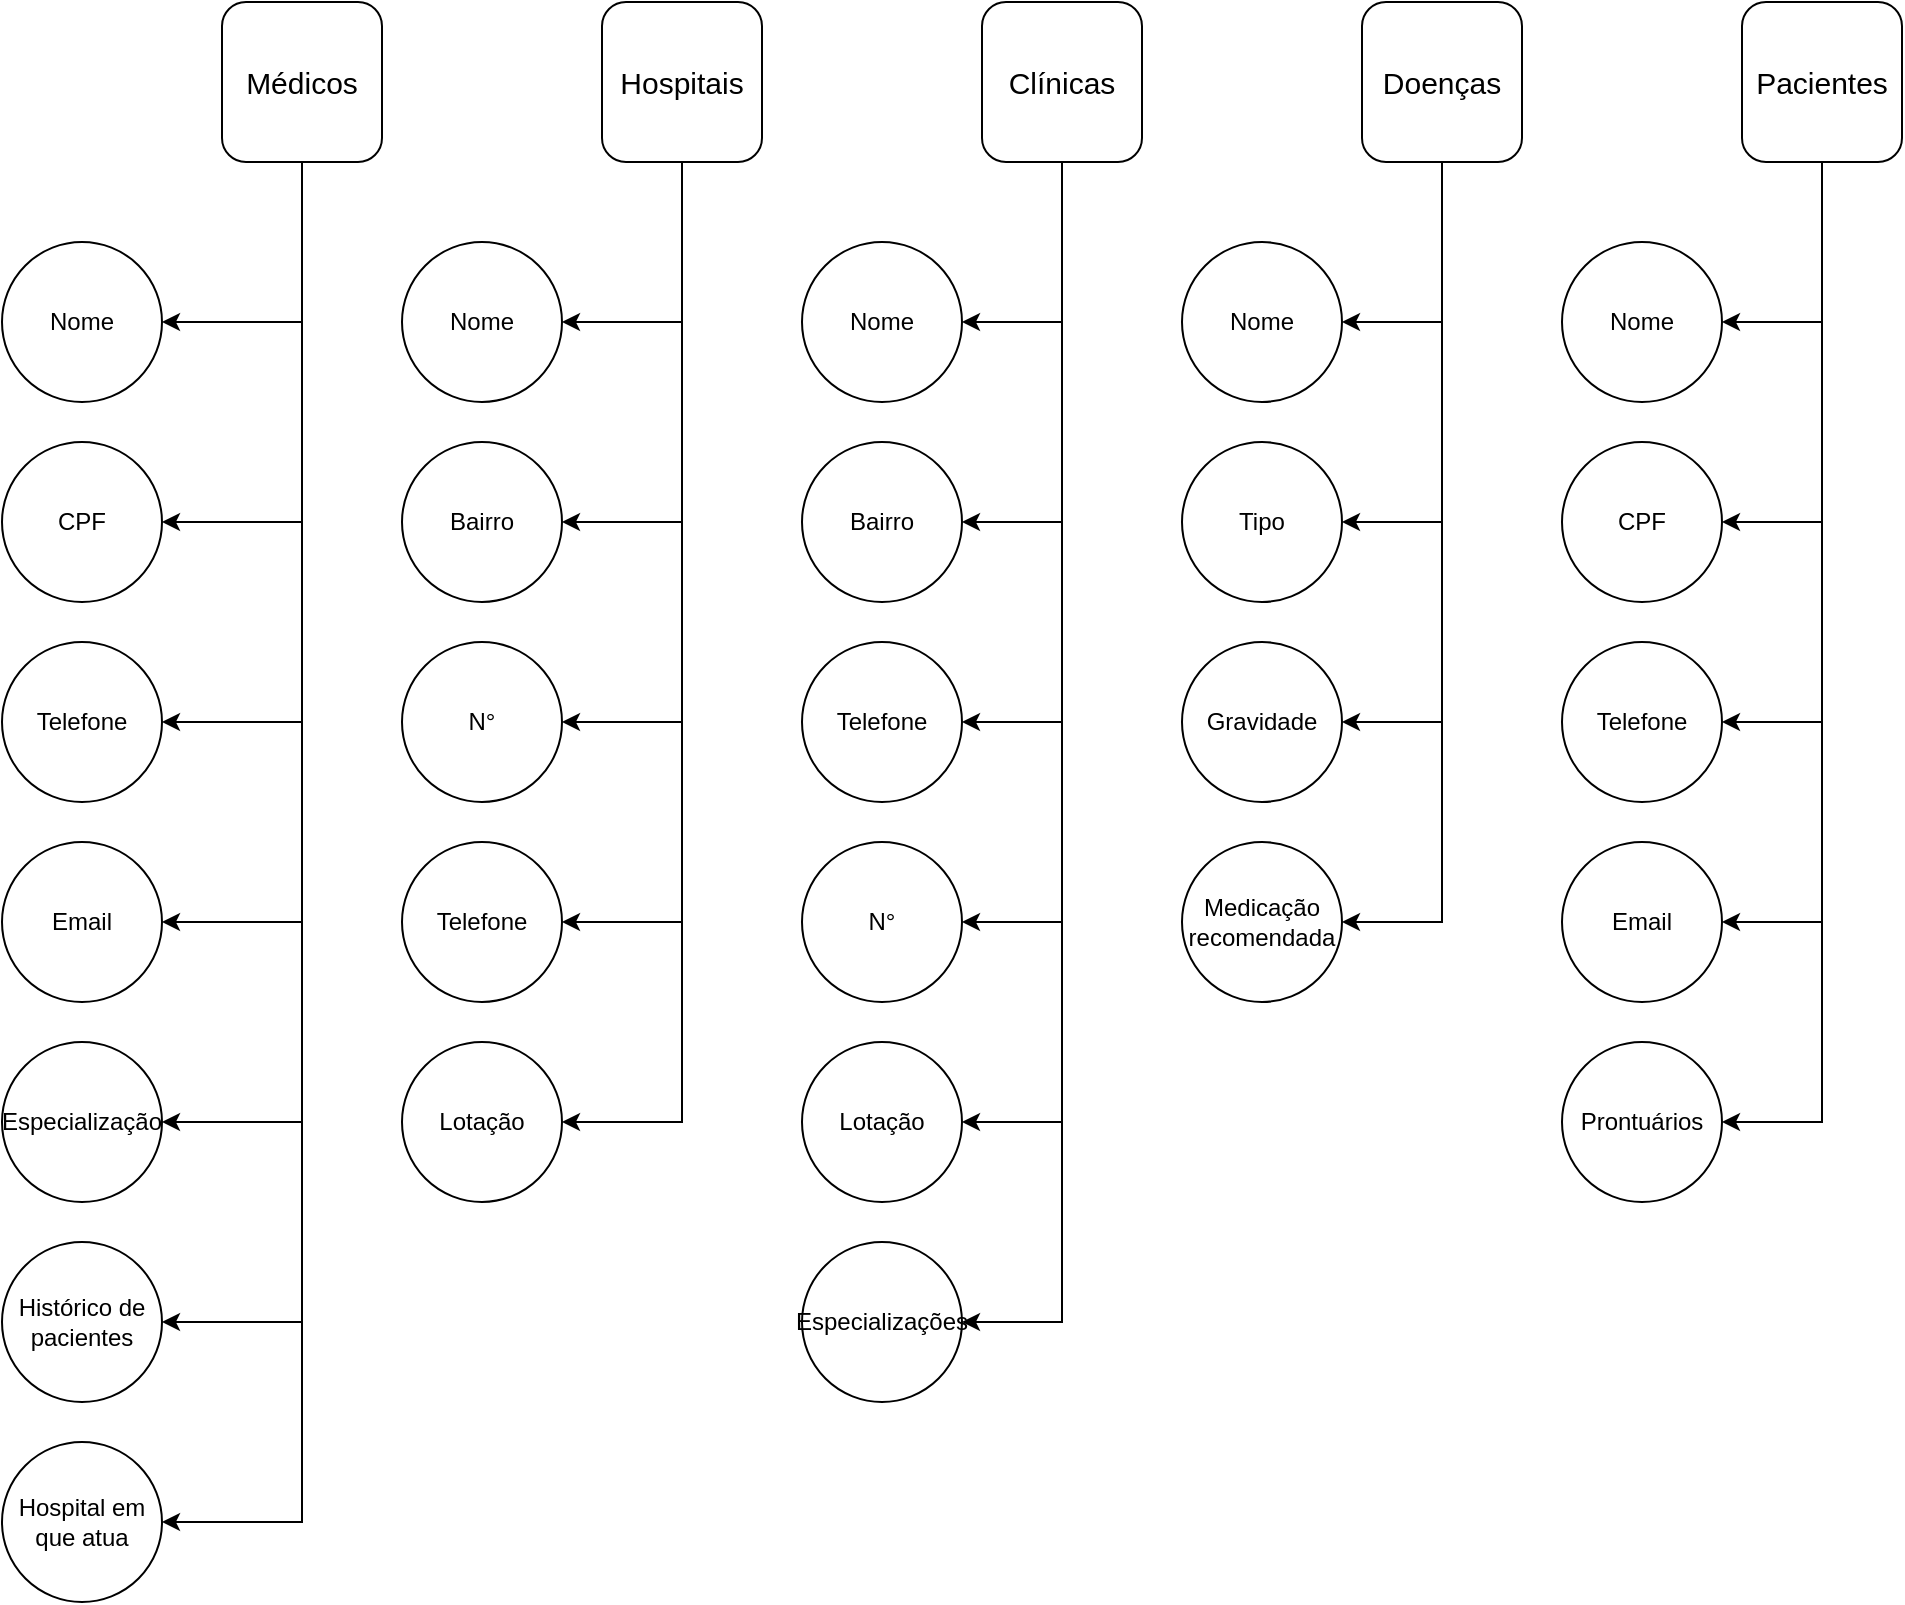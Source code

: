 <mxfile version="21.0.6" type="device" pages="5"><diagram name="Levantamento-de-informações" id="74e2e168-ea6b-b213-b513-2b3c1d86103e"><mxGraphModel dx="1496" dy="1748" grid="1" gridSize="10" guides="1" tooltips="1" connect="1" arrows="1" fold="1" page="1" pageScale="1" pageWidth="1100" pageHeight="850" background="none" math="0" shadow="0"><root><mxCell id="0"/><mxCell id="1" parent="0"/><mxCell id="WBEVNFHDq8xxoe0n6Gnq-7" style="edgeStyle=orthogonalEdgeStyle;rounded=0;orthogonalLoop=1;jettySize=auto;html=1;exitX=0.5;exitY=1;exitDx=0;exitDy=0;entryX=1;entryY=0.5;entryDx=0;entryDy=0;" parent="1" source="3u-Ut3yWnstavJ7Pe2dP-8" target="WBEVNFHDq8xxoe0n6Gnq-5" edge="1"><mxGeometry relative="1" as="geometry"/></mxCell><mxCell id="WBEVNFHDq8xxoe0n6Gnq-8" style="edgeStyle=orthogonalEdgeStyle;rounded=0;orthogonalLoop=1;jettySize=auto;html=1;exitX=0.5;exitY=1;exitDx=0;exitDy=0;entryX=1;entryY=0.5;entryDx=0;entryDy=0;" parent="1" source="3u-Ut3yWnstavJ7Pe2dP-8" target="WBEVNFHDq8xxoe0n6Gnq-3" edge="1"><mxGeometry relative="1" as="geometry"/></mxCell><mxCell id="WBEVNFHDq8xxoe0n6Gnq-10" style="edgeStyle=orthogonalEdgeStyle;rounded=0;orthogonalLoop=1;jettySize=auto;html=1;exitX=0.5;exitY=1;exitDx=0;exitDy=0;entryX=1;entryY=0.5;entryDx=0;entryDy=0;" parent="1" source="3u-Ut3yWnstavJ7Pe2dP-8" target="WBEVNFHDq8xxoe0n6Gnq-9" edge="1"><mxGeometry relative="1" as="geometry"/></mxCell><mxCell id="WBEVNFHDq8xxoe0n6Gnq-12" style="edgeStyle=orthogonalEdgeStyle;rounded=0;orthogonalLoop=1;jettySize=auto;html=1;exitX=0.5;exitY=1;exitDx=0;exitDy=0;entryX=1;entryY=0.5;entryDx=0;entryDy=0;" parent="1" source="3u-Ut3yWnstavJ7Pe2dP-8" target="WBEVNFHDq8xxoe0n6Gnq-11" edge="1"><mxGeometry relative="1" as="geometry"/></mxCell><mxCell id="WBEVNFHDq8xxoe0n6Gnq-23" style="edgeStyle=orthogonalEdgeStyle;rounded=0;orthogonalLoop=1;jettySize=auto;html=1;exitX=0.5;exitY=1;exitDx=0;exitDy=0;entryX=1;entryY=0.5;entryDx=0;entryDy=0;" parent="1" source="3u-Ut3yWnstavJ7Pe2dP-8" target="WBEVNFHDq8xxoe0n6Gnq-22" edge="1"><mxGeometry relative="1" as="geometry"/></mxCell><mxCell id="WBEVNFHDq8xxoe0n6Gnq-25" style="edgeStyle=orthogonalEdgeStyle;rounded=0;orthogonalLoop=1;jettySize=auto;html=1;exitX=0.5;exitY=1;exitDx=0;exitDy=0;entryX=1;entryY=0.5;entryDx=0;entryDy=0;" parent="1" source="3u-Ut3yWnstavJ7Pe2dP-8" target="WBEVNFHDq8xxoe0n6Gnq-24" edge="1"><mxGeometry relative="1" as="geometry"/></mxCell><mxCell id="WBEVNFHDq8xxoe0n6Gnq-45" style="edgeStyle=orthogonalEdgeStyle;rounded=0;orthogonalLoop=1;jettySize=auto;html=1;exitX=0.5;exitY=1;exitDx=0;exitDy=0;entryX=1;entryY=0.5;entryDx=0;entryDy=0;" parent="1" source="3u-Ut3yWnstavJ7Pe2dP-8" target="WBEVNFHDq8xxoe0n6Gnq-44" edge="1"><mxGeometry relative="1" as="geometry"/></mxCell><mxCell id="3u-Ut3yWnstavJ7Pe2dP-8" value="Médicos" style="whiteSpace=wrap;html=1;aspect=fixed;fontSize=15;fillColor=default;rounded=1;glass=0;shadow=0;" parent="1" vertex="1"><mxGeometry x="130" y="-800" width="80" height="80" as="geometry"/></mxCell><mxCell id="WBEVNFHDq8xxoe0n6Gnq-17" style="edgeStyle=orthogonalEdgeStyle;rounded=0;orthogonalLoop=1;jettySize=auto;html=1;exitX=0.5;exitY=1;exitDx=0;exitDy=0;entryX=1;entryY=0.5;entryDx=0;entryDy=0;" parent="1" source="3u-Ut3yWnstavJ7Pe2dP-9" target="WBEVNFHDq8xxoe0n6Gnq-13" edge="1"><mxGeometry relative="1" as="geometry"/></mxCell><mxCell id="WBEVNFHDq8xxoe0n6Gnq-18" style="edgeStyle=orthogonalEdgeStyle;rounded=0;orthogonalLoop=1;jettySize=auto;html=1;exitX=0.5;exitY=1;exitDx=0;exitDy=0;entryX=1;entryY=0.5;entryDx=0;entryDy=0;" parent="1" source="3u-Ut3yWnstavJ7Pe2dP-9" target="WBEVNFHDq8xxoe0n6Gnq-14" edge="1"><mxGeometry relative="1" as="geometry"/></mxCell><mxCell id="WBEVNFHDq8xxoe0n6Gnq-19" style="edgeStyle=orthogonalEdgeStyle;rounded=0;orthogonalLoop=1;jettySize=auto;html=1;exitX=0.5;exitY=1;exitDx=0;exitDy=0;entryX=1;entryY=0.5;entryDx=0;entryDy=0;" parent="1" source="3u-Ut3yWnstavJ7Pe2dP-9" target="WBEVNFHDq8xxoe0n6Gnq-15" edge="1"><mxGeometry relative="1" as="geometry"/></mxCell><mxCell id="WBEVNFHDq8xxoe0n6Gnq-20" style="edgeStyle=orthogonalEdgeStyle;rounded=0;orthogonalLoop=1;jettySize=auto;html=1;exitX=0.5;exitY=1;exitDx=0;exitDy=0;entryX=1;entryY=0.5;entryDx=0;entryDy=0;" parent="1" source="3u-Ut3yWnstavJ7Pe2dP-9" target="WBEVNFHDq8xxoe0n6Gnq-16" edge="1"><mxGeometry relative="1" as="geometry"/></mxCell><mxCell id="WBEVNFHDq8xxoe0n6Gnq-41" style="edgeStyle=orthogonalEdgeStyle;rounded=0;orthogonalLoop=1;jettySize=auto;html=1;exitX=0.5;exitY=1;exitDx=0;exitDy=0;entryX=1;entryY=0.5;entryDx=0;entryDy=0;" parent="1" source="3u-Ut3yWnstavJ7Pe2dP-9" target="WBEVNFHDq8xxoe0n6Gnq-40" edge="1"><mxGeometry relative="1" as="geometry"/></mxCell><mxCell id="3u-Ut3yWnstavJ7Pe2dP-9" value="Hospitais" style="whiteSpace=wrap;html=1;aspect=fixed;fontSize=15;fillColor=default;rounded=1;glass=0;shadow=0;" parent="1" vertex="1"><mxGeometry x="320" y="-800" width="80" height="80" as="geometry"/></mxCell><mxCell id="WBEVNFHDq8xxoe0n6Gnq-29" style="edgeStyle=orthogonalEdgeStyle;rounded=0;orthogonalLoop=1;jettySize=auto;html=1;exitX=0.5;exitY=1;exitDx=0;exitDy=0;entryX=1;entryY=0.5;entryDx=0;entryDy=0;" parent="1" source="3u-Ut3yWnstavJ7Pe2dP-10" target="WBEVNFHDq8xxoe0n6Gnq-28" edge="1"><mxGeometry relative="1" as="geometry"/></mxCell><mxCell id="WBEVNFHDq8xxoe0n6Gnq-34" style="edgeStyle=orthogonalEdgeStyle;rounded=0;orthogonalLoop=1;jettySize=auto;html=1;exitX=0.5;exitY=1;exitDx=0;exitDy=0;entryX=1;entryY=0.5;entryDx=0;entryDy=0;" parent="1" source="3u-Ut3yWnstavJ7Pe2dP-10" target="WBEVNFHDq8xxoe0n6Gnq-30" edge="1"><mxGeometry relative="1" as="geometry"/></mxCell><mxCell id="WBEVNFHDq8xxoe0n6Gnq-35" style="edgeStyle=orthogonalEdgeStyle;rounded=0;orthogonalLoop=1;jettySize=auto;html=1;exitX=0.5;exitY=1;exitDx=0;exitDy=0;entryX=1;entryY=0.5;entryDx=0;entryDy=0;" parent="1" source="3u-Ut3yWnstavJ7Pe2dP-10" target="WBEVNFHDq8xxoe0n6Gnq-31" edge="1"><mxGeometry relative="1" as="geometry"/></mxCell><mxCell id="WBEVNFHDq8xxoe0n6Gnq-36" style="edgeStyle=orthogonalEdgeStyle;rounded=0;orthogonalLoop=1;jettySize=auto;html=1;exitX=0.5;exitY=1;exitDx=0;exitDy=0;entryX=1;entryY=0.5;entryDx=0;entryDy=0;" parent="1" source="3u-Ut3yWnstavJ7Pe2dP-10" target="WBEVNFHDq8xxoe0n6Gnq-32" edge="1"><mxGeometry relative="1" as="geometry"/></mxCell><mxCell id="WBEVNFHDq8xxoe0n6Gnq-37" style="edgeStyle=orthogonalEdgeStyle;rounded=0;orthogonalLoop=1;jettySize=auto;html=1;exitX=0.5;exitY=1;exitDx=0;exitDy=0;entryX=1;entryY=0.5;entryDx=0;entryDy=0;" parent="1" source="3u-Ut3yWnstavJ7Pe2dP-10" target="WBEVNFHDq8xxoe0n6Gnq-33" edge="1"><mxGeometry relative="1" as="geometry"/></mxCell><mxCell id="WBEVNFHDq8xxoe0n6Gnq-39" style="edgeStyle=orthogonalEdgeStyle;rounded=0;orthogonalLoop=1;jettySize=auto;html=1;exitX=0.5;exitY=1;exitDx=0;exitDy=0;entryX=1;entryY=0.5;entryDx=0;entryDy=0;" parent="1" source="3u-Ut3yWnstavJ7Pe2dP-10" target="WBEVNFHDq8xxoe0n6Gnq-38" edge="1"><mxGeometry relative="1" as="geometry"/></mxCell><mxCell id="3u-Ut3yWnstavJ7Pe2dP-10" value="Clínicas" style="whiteSpace=wrap;html=1;aspect=fixed;fontSize=15;fillColor=default;rounded=1;glass=0;shadow=0;" parent="1" vertex="1"><mxGeometry x="510" y="-800" width="80" height="80" as="geometry"/></mxCell><mxCell id="WBEVNFHDq8xxoe0n6Gnq-57" style="edgeStyle=orthogonalEdgeStyle;rounded=0;orthogonalLoop=1;jettySize=auto;html=1;exitX=0.5;exitY=1;exitDx=0;exitDy=0;entryX=1;entryY=0.5;entryDx=0;entryDy=0;" parent="1" source="3u-Ut3yWnstavJ7Pe2dP-11" target="WBEVNFHDq8xxoe0n6Gnq-56" edge="1"><mxGeometry relative="1" as="geometry"/></mxCell><mxCell id="WBEVNFHDq8xxoe0n6Gnq-60" style="edgeStyle=orthogonalEdgeStyle;rounded=0;orthogonalLoop=1;jettySize=auto;html=1;exitX=0.5;exitY=1;exitDx=0;exitDy=0;entryX=1;entryY=0.5;entryDx=0;entryDy=0;" parent="1" source="3u-Ut3yWnstavJ7Pe2dP-11" target="WBEVNFHDq8xxoe0n6Gnq-58" edge="1"><mxGeometry relative="1" as="geometry"/></mxCell><mxCell id="WBEVNFHDq8xxoe0n6Gnq-61" style="edgeStyle=orthogonalEdgeStyle;rounded=0;orthogonalLoop=1;jettySize=auto;html=1;exitX=0.5;exitY=1;exitDx=0;exitDy=0;entryX=1;entryY=0.5;entryDx=0;entryDy=0;" parent="1" source="3u-Ut3yWnstavJ7Pe2dP-11" target="WBEVNFHDq8xxoe0n6Gnq-59" edge="1"><mxGeometry relative="1" as="geometry"/></mxCell><mxCell id="WBEVNFHDq8xxoe0n6Gnq-63" style="edgeStyle=orthogonalEdgeStyle;rounded=0;orthogonalLoop=1;jettySize=auto;html=1;exitX=0.5;exitY=1;exitDx=0;exitDy=0;entryX=1;entryY=0.5;entryDx=0;entryDy=0;" parent="1" source="3u-Ut3yWnstavJ7Pe2dP-11" target="WBEVNFHDq8xxoe0n6Gnq-62" edge="1"><mxGeometry relative="1" as="geometry"/></mxCell><mxCell id="3u-Ut3yWnstavJ7Pe2dP-11" value="Doenças" style="whiteSpace=wrap;html=1;aspect=fixed;fontSize=15;fillColor=default;rounded=1;glass=0;shadow=0;" parent="1" vertex="1"><mxGeometry x="700" y="-800" width="80" height="80" as="geometry"/></mxCell><mxCell id="WBEVNFHDq8xxoe0n6Gnq-50" style="edgeStyle=orthogonalEdgeStyle;rounded=0;orthogonalLoop=1;jettySize=auto;html=1;exitX=0.5;exitY=1;exitDx=0;exitDy=0;entryX=1;entryY=0.5;entryDx=0;entryDy=0;" parent="1" source="3u-Ut3yWnstavJ7Pe2dP-12" target="WBEVNFHDq8xxoe0n6Gnq-46" edge="1"><mxGeometry relative="1" as="geometry"/></mxCell><mxCell id="WBEVNFHDq8xxoe0n6Gnq-51" style="edgeStyle=orthogonalEdgeStyle;rounded=0;orthogonalLoop=1;jettySize=auto;html=1;exitX=0.5;exitY=1;exitDx=0;exitDy=0;entryX=1;entryY=0.5;entryDx=0;entryDy=0;" parent="1" source="3u-Ut3yWnstavJ7Pe2dP-12" target="WBEVNFHDq8xxoe0n6Gnq-47" edge="1"><mxGeometry relative="1" as="geometry"/></mxCell><mxCell id="WBEVNFHDq8xxoe0n6Gnq-52" style="edgeStyle=orthogonalEdgeStyle;rounded=0;orthogonalLoop=1;jettySize=auto;html=1;exitX=0.5;exitY=1;exitDx=0;exitDy=0;entryX=1;entryY=0.5;entryDx=0;entryDy=0;" parent="1" source="3u-Ut3yWnstavJ7Pe2dP-12" target="WBEVNFHDq8xxoe0n6Gnq-48" edge="1"><mxGeometry relative="1" as="geometry"/></mxCell><mxCell id="WBEVNFHDq8xxoe0n6Gnq-53" style="edgeStyle=orthogonalEdgeStyle;rounded=0;orthogonalLoop=1;jettySize=auto;html=1;exitX=0.5;exitY=1;exitDx=0;exitDy=0;entryX=1;entryY=0.5;entryDx=0;entryDy=0;" parent="1" source="3u-Ut3yWnstavJ7Pe2dP-12" target="WBEVNFHDq8xxoe0n6Gnq-49" edge="1"><mxGeometry relative="1" as="geometry"/></mxCell><mxCell id="WBEVNFHDq8xxoe0n6Gnq-55" style="edgeStyle=orthogonalEdgeStyle;rounded=0;orthogonalLoop=1;jettySize=auto;html=1;exitX=0.5;exitY=1;exitDx=0;exitDy=0;entryX=1;entryY=0.5;entryDx=0;entryDy=0;" parent="1" source="3u-Ut3yWnstavJ7Pe2dP-12" target="WBEVNFHDq8xxoe0n6Gnq-54" edge="1"><mxGeometry relative="1" as="geometry"/></mxCell><mxCell id="3u-Ut3yWnstavJ7Pe2dP-12" value="Pacientes" style="whiteSpace=wrap;html=1;aspect=fixed;fontSize=15;fillColor=default;rounded=1;glass=0;shadow=0;" parent="1" vertex="1"><mxGeometry x="890" y="-800" width="80" height="80" as="geometry"/></mxCell><mxCell id="WBEVNFHDq8xxoe0n6Gnq-3" value="Nome" style="ellipse;whiteSpace=wrap;html=1;aspect=fixed;" parent="1" vertex="1"><mxGeometry x="20" y="-680" width="80" height="80" as="geometry"/></mxCell><mxCell id="WBEVNFHDq8xxoe0n6Gnq-5" value="CPF" style="ellipse;whiteSpace=wrap;html=1;aspect=fixed;" parent="1" vertex="1"><mxGeometry x="20" y="-580" width="80" height="80" as="geometry"/></mxCell><mxCell id="WBEVNFHDq8xxoe0n6Gnq-9" value="Especialização" style="ellipse;whiteSpace=wrap;html=1;aspect=fixed;" parent="1" vertex="1"><mxGeometry x="20" y="-280" width="80" height="80" as="geometry"/></mxCell><mxCell id="WBEVNFHDq8xxoe0n6Gnq-11" value="Telefone" style="ellipse;whiteSpace=wrap;html=1;aspect=fixed;" parent="1" vertex="1"><mxGeometry x="20" y="-480" width="80" height="80" as="geometry"/></mxCell><mxCell id="WBEVNFHDq8xxoe0n6Gnq-13" value="Nome" style="ellipse;whiteSpace=wrap;html=1;aspect=fixed;" parent="1" vertex="1"><mxGeometry x="220" y="-680" width="80" height="80" as="geometry"/></mxCell><mxCell id="WBEVNFHDq8xxoe0n6Gnq-14" value="Bairro" style="ellipse;whiteSpace=wrap;html=1;aspect=fixed;" parent="1" vertex="1"><mxGeometry x="220" y="-580" width="80" height="80" as="geometry"/></mxCell><mxCell id="WBEVNFHDq8xxoe0n6Gnq-15" value="N°" style="ellipse;whiteSpace=wrap;html=1;aspect=fixed;" parent="1" vertex="1"><mxGeometry x="220" y="-480" width="80" height="80" as="geometry"/></mxCell><mxCell id="WBEVNFHDq8xxoe0n6Gnq-16" value="Lotação" style="ellipse;whiteSpace=wrap;html=1;aspect=fixed;" parent="1" vertex="1"><mxGeometry x="220" y="-280" width="80" height="80" as="geometry"/></mxCell><mxCell id="WBEVNFHDq8xxoe0n6Gnq-22" value="Histórico de pacientes" style="ellipse;whiteSpace=wrap;html=1;aspect=fixed;" parent="1" vertex="1"><mxGeometry x="20" y="-180" width="80" height="80" as="geometry"/></mxCell><mxCell id="WBEVNFHDq8xxoe0n6Gnq-24" value="Hospital em que atua" style="ellipse;whiteSpace=wrap;html=1;aspect=fixed;" parent="1" vertex="1"><mxGeometry x="20" y="-80" width="80" height="80" as="geometry"/></mxCell><mxCell id="WBEVNFHDq8xxoe0n6Gnq-28" value="Nome" style="ellipse;whiteSpace=wrap;html=1;aspect=fixed;" parent="1" vertex="1"><mxGeometry x="420" y="-680" width="80" height="80" as="geometry"/></mxCell><mxCell id="WBEVNFHDq8xxoe0n6Gnq-30" value="Bairro" style="ellipse;whiteSpace=wrap;html=1;aspect=fixed;" parent="1" vertex="1"><mxGeometry x="420" y="-580" width="80" height="80" as="geometry"/></mxCell><mxCell id="WBEVNFHDq8xxoe0n6Gnq-31" value="N°" style="ellipse;whiteSpace=wrap;html=1;aspect=fixed;" parent="1" vertex="1"><mxGeometry x="420" y="-380" width="80" height="80" as="geometry"/></mxCell><mxCell id="WBEVNFHDq8xxoe0n6Gnq-32" value="Lotação" style="ellipse;whiteSpace=wrap;html=1;aspect=fixed;" parent="1" vertex="1"><mxGeometry x="420" y="-280" width="80" height="80" as="geometry"/></mxCell><mxCell id="WBEVNFHDq8xxoe0n6Gnq-33" value="Especializações" style="ellipse;whiteSpace=wrap;html=1;aspect=fixed;" parent="1" vertex="1"><mxGeometry x="420" y="-180" width="80" height="80" as="geometry"/></mxCell><mxCell id="WBEVNFHDq8xxoe0n6Gnq-38" value="Telefone" style="ellipse;whiteSpace=wrap;html=1;aspect=fixed;" parent="1" vertex="1"><mxGeometry x="420" y="-480" width="80" height="80" as="geometry"/></mxCell><mxCell id="WBEVNFHDq8xxoe0n6Gnq-40" value="Telefone" style="ellipse;whiteSpace=wrap;html=1;aspect=fixed;" parent="1" vertex="1"><mxGeometry x="220" y="-380" width="80" height="80" as="geometry"/></mxCell><mxCell id="WBEVNFHDq8xxoe0n6Gnq-44" value="Email" style="ellipse;whiteSpace=wrap;html=1;aspect=fixed;" parent="1" vertex="1"><mxGeometry x="20" y="-380" width="80" height="80" as="geometry"/></mxCell><mxCell id="WBEVNFHDq8xxoe0n6Gnq-46" value="Nome" style="ellipse;whiteSpace=wrap;html=1;aspect=fixed;" parent="1" vertex="1"><mxGeometry x="800" y="-680" width="80" height="80" as="geometry"/></mxCell><mxCell id="WBEVNFHDq8xxoe0n6Gnq-47" value="CPF" style="ellipse;whiteSpace=wrap;html=1;aspect=fixed;" parent="1" vertex="1"><mxGeometry x="800" y="-580" width="80" height="80" as="geometry"/></mxCell><mxCell id="WBEVNFHDq8xxoe0n6Gnq-48" value="Telefone" style="ellipse;whiteSpace=wrap;html=1;aspect=fixed;" parent="1" vertex="1"><mxGeometry x="800" y="-480" width="80" height="80" as="geometry"/></mxCell><mxCell id="WBEVNFHDq8xxoe0n6Gnq-49" value="Email" style="ellipse;whiteSpace=wrap;html=1;aspect=fixed;" parent="1" vertex="1"><mxGeometry x="800" y="-380" width="80" height="80" as="geometry"/></mxCell><mxCell id="WBEVNFHDq8xxoe0n6Gnq-54" value="Prontuários" style="ellipse;whiteSpace=wrap;html=1;aspect=fixed;" parent="1" vertex="1"><mxGeometry x="800" y="-280" width="80" height="80" as="geometry"/></mxCell><mxCell id="WBEVNFHDq8xxoe0n6Gnq-56" value="Nome" style="ellipse;whiteSpace=wrap;html=1;aspect=fixed;" parent="1" vertex="1"><mxGeometry x="610" y="-680" width="80" height="80" as="geometry"/></mxCell><mxCell id="WBEVNFHDq8xxoe0n6Gnq-58" value="Tipo" style="ellipse;whiteSpace=wrap;html=1;aspect=fixed;" parent="1" vertex="1"><mxGeometry x="610" y="-580" width="80" height="80" as="geometry"/></mxCell><mxCell id="WBEVNFHDq8xxoe0n6Gnq-59" value="Gravidade" style="ellipse;whiteSpace=wrap;html=1;aspect=fixed;" parent="1" vertex="1"><mxGeometry x="610" y="-480" width="80" height="80" as="geometry"/></mxCell><mxCell id="WBEVNFHDq8xxoe0n6Gnq-62" value="Medicação recomendada" style="ellipse;whiteSpace=wrap;html=1;aspect=fixed;" parent="1" vertex="1"><mxGeometry x="610" y="-380" width="80" height="80" as="geometry"/></mxCell></root></mxGraphModel></diagram><diagram id="rcByaM6rtMW4VEsiB53-" name="DFD - NIVEL 0 - DIAGRAMA DE CONTEXTO"><mxGraphModel dx="1646" dy="988" grid="1" gridSize="10" guides="1" tooltips="1" connect="1" arrows="1" fold="1" page="1" pageScale="1" pageWidth="827" pageHeight="1169" math="0" shadow="0"><root><mxCell id="0"/><mxCell id="1" parent="0"/><mxCell id="giZ9maOFO4wWPa_x7um2-1" style="edgeStyle=orthogonalEdgeStyle;rounded=0;orthogonalLoop=1;jettySize=auto;html=1;exitX=0.5;exitY=1;exitDx=0;exitDy=0;entryX=0;entryY=0;entryDx=0;entryDy=0;startArrow=classic;startFill=1;" parent="1" source="7i-HiTFgvlONsLNeadp3-1" target="EAeNiTTSTZvkEzoBtwo3-1" edge="1"><mxGeometry relative="1" as="geometry"/></mxCell><mxCell id="7i-HiTFgvlONsLNeadp3-1" value="Médicos" style="whiteSpace=wrap;html=1;aspect=fixed;fontSize=18;rounded=0;" parent="1" vertex="1"><mxGeometry x="70" y="200" width="100" height="100" as="geometry"/></mxCell><mxCell id="FX-qM8xALaQu9eba0wnw-1" value="Hospitais" style="whiteSpace=wrap;html=1;aspect=fixed;fontSize=18;rounded=0;" parent="1" vertex="1"><mxGeometry x="560" y="200" width="100" height="100" as="geometry"/></mxCell><mxCell id="giZ9maOFO4wWPa_x7um2-5" style="edgeStyle=orthogonalEdgeStyle;rounded=0;orthogonalLoop=1;jettySize=auto;html=1;exitX=0;exitY=0.5;exitDx=0;exitDy=0;entryX=0.5;entryY=1;entryDx=0;entryDy=0;startArrow=classic;startFill=1;" parent="1" source="FX-qM8xALaQu9eba0wnw-2" target="EAeNiTTSTZvkEzoBtwo3-1" edge="1"><mxGeometry relative="1" as="geometry"/></mxCell><mxCell id="FX-qM8xALaQu9eba0wnw-2" value="Doenças" style="whiteSpace=wrap;html=1;aspect=fixed;fontSize=18;rounded=0;" parent="1" vertex="1"><mxGeometry x="560" y="712.5" width="100" height="100" as="geometry"/></mxCell><mxCell id="giZ9maOFO4wWPa_x7um2-2" style="edgeStyle=orthogonalEdgeStyle;rounded=0;orthogonalLoop=1;jettySize=auto;html=1;exitX=1;exitY=0.5;exitDx=0;exitDy=0;entryX=0;entryY=0.5;entryDx=0;entryDy=0;startArrow=classic;startFill=1;" parent="1" source="vh6TpzlAicfQueTclgWM-1" target="EAeNiTTSTZvkEzoBtwo3-1" edge="1"><mxGeometry relative="1" as="geometry"/></mxCell><mxCell id="vh6TpzlAicfQueTclgWM-1" value="Clínicas" style="whiteSpace=wrap;html=1;aspect=fixed;fontSize=18;rounded=0;" parent="1" vertex="1"><mxGeometry x="70" y="460" width="100" height="100" as="geometry"/></mxCell><mxCell id="giZ9maOFO4wWPa_x7um2-3" style="edgeStyle=orthogonalEdgeStyle;rounded=0;orthogonalLoop=1;jettySize=auto;html=1;exitX=0.5;exitY=0;exitDx=0;exitDy=0;entryX=0;entryY=1;entryDx=0;entryDy=0;startArrow=classic;startFill=1;" parent="1" source="vh6TpzlAicfQueTclgWM-2" target="EAeNiTTSTZvkEzoBtwo3-1" edge="1"><mxGeometry relative="1" as="geometry"/></mxCell><mxCell id="vh6TpzlAicfQueTclgWM-2" value="Pacientes" style="whiteSpace=wrap;html=1;aspect=fixed;fontSize=18;rounded=0;" parent="1" vertex="1"><mxGeometry x="67.5" y="710" width="105" height="105" as="geometry"/></mxCell><mxCell id="giZ9maOFO4wWPa_x7um2-4" style="edgeStyle=orthogonalEdgeStyle;rounded=0;orthogonalLoop=1;jettySize=auto;html=1;exitX=1;exitY=0;exitDx=0;exitDy=0;entryX=0.5;entryY=1;entryDx=0;entryDy=0;endArrow=classic;endFill=1;startArrow=classic;startFill=1;" parent="1" source="EAeNiTTSTZvkEzoBtwo3-1" target="FX-qM8xALaQu9eba0wnw-1" edge="1"><mxGeometry relative="1" as="geometry"/></mxCell><mxCell id="EAeNiTTSTZvkEzoBtwo3-1" value="&lt;font style=&quot;font-size: 17px;&quot;&gt;Nível 0 - Controle de prontuários médicos -&lt;br style=&quot;&quot;&gt;Hospital&lt;/font&gt;" style="ellipse;whiteSpace=wrap;html=1;aspect=fixed;fontSize=14;" parent="1" vertex="1"><mxGeometry x="314" y="410" width="200" height="200" as="geometry"/></mxCell><mxCell id="giZ9maOFO4wWPa_x7um2-6" value="&lt;font style=&quot;font-size: 15px;&quot;&gt;Dados Médicos&lt;/font&gt;" style="text;html=1;strokeColor=none;fillColor=none;align=center;verticalAlign=middle;whiteSpace=wrap;rounded=0;" parent="1" vertex="1"><mxGeometry x="210" y="310" width="60" height="30" as="geometry"/></mxCell><mxCell id="giZ9maOFO4wWPa_x7um2-7" value="&lt;font style=&quot;font-size: 15px;&quot;&gt;Dados Hospital&lt;/font&gt;" style="text;html=1;strokeColor=none;fillColor=none;align=center;verticalAlign=middle;whiteSpace=wrap;rounded=0;" parent="1" vertex="1"><mxGeometry x="540" y="400" width="60" height="30" as="geometry"/></mxCell><mxCell id="giZ9maOFO4wWPa_x7um2-8" value="&lt;font style=&quot;font-size: 15px;&quot;&gt;Dados Clínicas&lt;/font&gt;" style="text;html=1;strokeColor=none;fillColor=none;align=center;verticalAlign=middle;whiteSpace=wrap;rounded=0;" parent="1" vertex="1"><mxGeometry x="210" y="470" width="60" height="30" as="geometry"/></mxCell><mxCell id="giZ9maOFO4wWPa_x7um2-9" value="&lt;font style=&quot;font-size: 15px;&quot;&gt;Dados Pacientes&lt;/font&gt;" style="text;html=1;strokeColor=none;fillColor=none;align=center;verticalAlign=middle;whiteSpace=wrap;rounded=0;" parent="1" vertex="1"><mxGeometry x="210" y="620" width="60" height="30" as="geometry"/></mxCell><mxCell id="giZ9maOFO4wWPa_x7um2-10" value="&lt;font style=&quot;font-size: 15px;&quot;&gt;Dados Doenças&lt;/font&gt;" style="text;html=1;strokeColor=none;fillColor=none;align=center;verticalAlign=middle;whiteSpace=wrap;rounded=0;" parent="1" vertex="1"><mxGeometry x="454" y="720" width="60" height="30" as="geometry"/></mxCell></root></mxGraphModel></diagram><diagram id="ELDe-H6Sl8_SYd-o5yub" name="DFD - NIVEL 1"><mxGraphModel dx="1646" dy="988" grid="1" gridSize="10" guides="1" tooltips="1" connect="1" arrows="1" fold="1" page="1" pageScale="1" pageWidth="827" pageHeight="1169" math="0" shadow="0"><root><mxCell id="0"/><mxCell id="1" parent="0"/><mxCell id="t3N0MxHug5ZtCZz4IvRm-1" style="edgeStyle=orthogonalEdgeStyle;rounded=1;orthogonalLoop=1;jettySize=auto;html=1;exitX=1;exitY=0.5;exitDx=0;exitDy=0;entryX=0;entryY=0.5;entryDx=0;entryDy=0;" parent="1" source="t3N0MxHug5ZtCZz4IvRm-2" target="t3N0MxHug5ZtCZz4IvRm-5" edge="1"><mxGeometry relative="1" as="geometry"/></mxCell><mxCell id="t3N0MxHug5ZtCZz4IvRm-2" value="Médicos" style="whiteSpace=wrap;html=1;aspect=fixed;rounded=0;perimeterSpacing=0;shadow=1;glass=0;" parent="1" vertex="1"><mxGeometry x="150" y="60" width="60" height="60" as="geometry"/></mxCell><mxCell id="t3N0MxHug5ZtCZz4IvRm-3" style="edgeStyle=orthogonalEdgeStyle;rounded=1;orthogonalLoop=1;jettySize=auto;html=1;exitX=1;exitY=0.5;exitDx=0;exitDy=0;entryX=0;entryY=0.5;entryDx=0;entryDy=0;entryPerimeter=0;" parent="1" source="t3N0MxHug5ZtCZz4IvRm-5" target="t3N0MxHug5ZtCZz4IvRm-7" edge="1"><mxGeometry relative="1" as="geometry"/></mxCell><mxCell id="t3N0MxHug5ZtCZz4IvRm-4" style="edgeStyle=orthogonalEdgeStyle;rounded=1;orthogonalLoop=1;jettySize=auto;html=1;exitX=0;exitY=0.5;exitDx=0;exitDy=0;entryX=1;entryY=0.5;entryDx=0;entryDy=0;" parent="1" source="t3N0MxHug5ZtCZz4IvRm-5" target="t3N0MxHug5ZtCZz4IvRm-2" edge="1"><mxGeometry relative="1" as="geometry"/></mxCell><mxCell id="t3N0MxHug5ZtCZz4IvRm-5" value="Nível 1 -&lt;br&gt;Manipular dados - Médicos" style="ellipse;whiteSpace=wrap;html=1;shadow=1;gradientColor=none;rounded=1;" parent="1" vertex="1"><mxGeometry x="310" y="40" width="150" height="100" as="geometry"/></mxCell><mxCell id="t3N0MxHug5ZtCZz4IvRm-6" style="edgeStyle=orthogonalEdgeStyle;rounded=1;orthogonalLoop=1;jettySize=auto;html=1;exitX=0;exitY=0.5;exitDx=0;exitDy=0;exitPerimeter=0;entryX=1;entryY=0.5;entryDx=0;entryDy=0;" parent="1" source="t3N0MxHug5ZtCZz4IvRm-7" target="t3N0MxHug5ZtCZz4IvRm-5" edge="1"><mxGeometry relative="1" as="geometry"/></mxCell><mxCell id="t3N0MxHug5ZtCZz4IvRm-7" value="Base de dados - Médicos" style="shape=cylinder3;whiteSpace=wrap;html=1;boundedLbl=1;backgroundOutline=1;size=15;rounded=1;" parent="1" vertex="1"><mxGeometry x="570" y="45" width="67.5" height="90" as="geometry"/></mxCell><mxCell id="t3N0MxHug5ZtCZz4IvRm-8" value="Dados Médicos" style="text;html=1;strokeColor=none;fillColor=none;align=center;verticalAlign=middle;whiteSpace=wrap;rounded=1;" parent="1" vertex="1"><mxGeometry x="230" y="60" width="60" height="30" as="geometry"/></mxCell><mxCell id="t3N0MxHug5ZtCZz4IvRm-9" value="Dados Médicos" style="text;html=1;strokeColor=none;fillColor=none;align=center;verticalAlign=middle;whiteSpace=wrap;rounded=1;" parent="1" vertex="1"><mxGeometry x="490" y="60" width="60" height="30" as="geometry"/></mxCell><mxCell id="t3N0MxHug5ZtCZz4IvRm-10" style="edgeStyle=orthogonalEdgeStyle;rounded=1;orthogonalLoop=1;jettySize=auto;html=1;exitX=1;exitY=0.5;exitDx=0;exitDy=0;entryX=0;entryY=0.5;entryDx=0;entryDy=0;" parent="1" source="t3N0MxHug5ZtCZz4IvRm-11" target="t3N0MxHug5ZtCZz4IvRm-14" edge="1"><mxGeometry relative="1" as="geometry"/></mxCell><mxCell id="t3N0MxHug5ZtCZz4IvRm-11" value="Hospital" style="whiteSpace=wrap;html=1;aspect=fixed;rounded=0;perimeterSpacing=0;shadow=1;glass=0;" parent="1" vertex="1"><mxGeometry x="150" y="190" width="60" height="60" as="geometry"/></mxCell><mxCell id="t3N0MxHug5ZtCZz4IvRm-12" style="edgeStyle=orthogonalEdgeStyle;rounded=1;orthogonalLoop=1;jettySize=auto;html=1;exitX=1;exitY=0.5;exitDx=0;exitDy=0;entryX=0;entryY=0.5;entryDx=0;entryDy=0;entryPerimeter=0;" parent="1" source="t3N0MxHug5ZtCZz4IvRm-14" target="t3N0MxHug5ZtCZz4IvRm-16" edge="1"><mxGeometry relative="1" as="geometry"/></mxCell><mxCell id="t3N0MxHug5ZtCZz4IvRm-13" style="edgeStyle=orthogonalEdgeStyle;rounded=1;orthogonalLoop=1;jettySize=auto;html=1;exitX=0;exitY=0.5;exitDx=0;exitDy=0;entryX=1;entryY=0.5;entryDx=0;entryDy=0;" parent="1" source="t3N0MxHug5ZtCZz4IvRm-14" target="t3N0MxHug5ZtCZz4IvRm-11" edge="1"><mxGeometry relative="1" as="geometry"/></mxCell><mxCell id="t3N0MxHug5ZtCZz4IvRm-14" value="Nível 1 -&lt;br&gt;Manipular dados - Hospital" style="ellipse;whiteSpace=wrap;html=1;shadow=1;gradientColor=none;rounded=1;" parent="1" vertex="1"><mxGeometry x="310" y="170" width="150" height="100" as="geometry"/></mxCell><mxCell id="t3N0MxHug5ZtCZz4IvRm-15" style="edgeStyle=orthogonalEdgeStyle;rounded=1;orthogonalLoop=1;jettySize=auto;html=1;exitX=0;exitY=0.5;exitDx=0;exitDy=0;exitPerimeter=0;entryX=1;entryY=0.5;entryDx=0;entryDy=0;" parent="1" source="t3N0MxHug5ZtCZz4IvRm-16" target="t3N0MxHug5ZtCZz4IvRm-14" edge="1"><mxGeometry relative="1" as="geometry"/></mxCell><mxCell id="t3N0MxHug5ZtCZz4IvRm-16" value="Base de dados - Hospital" style="shape=cylinder3;whiteSpace=wrap;html=1;boundedLbl=1;backgroundOutline=1;size=15;rounded=1;" parent="1" vertex="1"><mxGeometry x="570" y="175" width="67.5" height="90" as="geometry"/></mxCell><mxCell id="t3N0MxHug5ZtCZz4IvRm-17" value="Dados Hospital" style="text;html=1;strokeColor=none;fillColor=none;align=center;verticalAlign=middle;whiteSpace=wrap;rounded=1;" parent="1" vertex="1"><mxGeometry x="230" y="190" width="60" height="30" as="geometry"/></mxCell><mxCell id="t3N0MxHug5ZtCZz4IvRm-18" value="Dados Hospital" style="text;html=1;strokeColor=none;fillColor=none;align=center;verticalAlign=middle;whiteSpace=wrap;rounded=1;" parent="1" vertex="1"><mxGeometry x="490" y="190" width="60" height="30" as="geometry"/></mxCell><mxCell id="t3N0MxHug5ZtCZz4IvRm-19" style="edgeStyle=orthogonalEdgeStyle;rounded=1;orthogonalLoop=1;jettySize=auto;html=1;exitX=1;exitY=0.5;exitDx=0;exitDy=0;entryX=0;entryY=0.5;entryDx=0;entryDy=0;" parent="1" source="t3N0MxHug5ZtCZz4IvRm-20" target="t3N0MxHug5ZtCZz4IvRm-23" edge="1"><mxGeometry relative="1" as="geometry"/></mxCell><mxCell id="t3N0MxHug5ZtCZz4IvRm-20" value="Clínica" style="whiteSpace=wrap;html=1;aspect=fixed;rounded=0;perimeterSpacing=0;shadow=1;glass=0;" parent="1" vertex="1"><mxGeometry x="150" y="320" width="60" height="60" as="geometry"/></mxCell><mxCell id="t3N0MxHug5ZtCZz4IvRm-21" style="edgeStyle=orthogonalEdgeStyle;rounded=1;orthogonalLoop=1;jettySize=auto;html=1;exitX=1;exitY=0.5;exitDx=0;exitDy=0;entryX=0;entryY=0.5;entryDx=0;entryDy=0;entryPerimeter=0;" parent="1" source="t3N0MxHug5ZtCZz4IvRm-23" target="t3N0MxHug5ZtCZz4IvRm-25" edge="1"><mxGeometry relative="1" as="geometry"/></mxCell><mxCell id="t3N0MxHug5ZtCZz4IvRm-22" style="edgeStyle=orthogonalEdgeStyle;rounded=1;orthogonalLoop=1;jettySize=auto;html=1;exitX=0;exitY=0.5;exitDx=0;exitDy=0;entryX=1;entryY=0.5;entryDx=0;entryDy=0;" parent="1" source="t3N0MxHug5ZtCZz4IvRm-23" target="t3N0MxHug5ZtCZz4IvRm-20" edge="1"><mxGeometry relative="1" as="geometry"/></mxCell><mxCell id="t3N0MxHug5ZtCZz4IvRm-23" value="Nível 1 -&lt;br&gt;Manipular dados - Clínica" style="ellipse;whiteSpace=wrap;html=1;shadow=1;gradientColor=none;rounded=1;" parent="1" vertex="1"><mxGeometry x="310" y="300" width="150" height="100" as="geometry"/></mxCell><mxCell id="t3N0MxHug5ZtCZz4IvRm-24" style="edgeStyle=orthogonalEdgeStyle;rounded=1;orthogonalLoop=1;jettySize=auto;html=1;exitX=0;exitY=0.5;exitDx=0;exitDy=0;exitPerimeter=0;entryX=1;entryY=0.5;entryDx=0;entryDy=0;" parent="1" source="t3N0MxHug5ZtCZz4IvRm-25" target="t3N0MxHug5ZtCZz4IvRm-23" edge="1"><mxGeometry relative="1" as="geometry"/></mxCell><mxCell id="t3N0MxHug5ZtCZz4IvRm-25" value="Base de dados - Clínica" style="shape=cylinder3;whiteSpace=wrap;html=1;boundedLbl=1;backgroundOutline=1;size=15;rounded=1;" parent="1" vertex="1"><mxGeometry x="570" y="305" width="67.5" height="90" as="geometry"/></mxCell><mxCell id="t3N0MxHug5ZtCZz4IvRm-26" value="Dados Clínica" style="text;html=1;strokeColor=none;fillColor=none;align=center;verticalAlign=middle;whiteSpace=wrap;rounded=1;" parent="1" vertex="1"><mxGeometry x="230" y="320" width="60" height="30" as="geometry"/></mxCell><mxCell id="t3N0MxHug5ZtCZz4IvRm-27" value="Dados Clínica" style="text;html=1;strokeColor=none;fillColor=none;align=center;verticalAlign=middle;whiteSpace=wrap;rounded=1;" parent="1" vertex="1"><mxGeometry x="490" y="320" width="60" height="30" as="geometry"/></mxCell><mxCell id="t3N0MxHug5ZtCZz4IvRm-28" style="edgeStyle=orthogonalEdgeStyle;rounded=1;orthogonalLoop=1;jettySize=auto;html=1;exitX=1;exitY=0.5;exitDx=0;exitDy=0;entryX=0;entryY=0.5;entryDx=0;entryDy=0;" parent="1" source="t3N0MxHug5ZtCZz4IvRm-29" target="t3N0MxHug5ZtCZz4IvRm-32" edge="1"><mxGeometry relative="1" as="geometry"/></mxCell><mxCell id="t3N0MxHug5ZtCZz4IvRm-29" value="Pacientes" style="whiteSpace=wrap;html=1;aspect=fixed;rounded=0;perimeterSpacing=0;shadow=1;glass=0;" parent="1" vertex="1"><mxGeometry x="150" y="450" width="60" height="60" as="geometry"/></mxCell><mxCell id="t3N0MxHug5ZtCZz4IvRm-30" style="edgeStyle=orthogonalEdgeStyle;rounded=1;orthogonalLoop=1;jettySize=auto;html=1;exitX=1;exitY=0.5;exitDx=0;exitDy=0;entryX=0;entryY=0.5;entryDx=0;entryDy=0;entryPerimeter=0;" parent="1" source="t3N0MxHug5ZtCZz4IvRm-32" target="t3N0MxHug5ZtCZz4IvRm-34" edge="1"><mxGeometry relative="1" as="geometry"/></mxCell><mxCell id="t3N0MxHug5ZtCZz4IvRm-31" style="edgeStyle=orthogonalEdgeStyle;rounded=1;orthogonalLoop=1;jettySize=auto;html=1;exitX=0;exitY=0.5;exitDx=0;exitDy=0;entryX=1;entryY=0.5;entryDx=0;entryDy=0;" parent="1" source="t3N0MxHug5ZtCZz4IvRm-32" target="t3N0MxHug5ZtCZz4IvRm-29" edge="1"><mxGeometry relative="1" as="geometry"/></mxCell><mxCell id="t3N0MxHug5ZtCZz4IvRm-32" value="Nível 1 -&lt;br&gt;Manipular dados - Pacientes" style="ellipse;whiteSpace=wrap;html=1;shadow=1;gradientColor=none;rounded=1;" parent="1" vertex="1"><mxGeometry x="310" y="430" width="150" height="100" as="geometry"/></mxCell><mxCell id="t3N0MxHug5ZtCZz4IvRm-33" style="edgeStyle=orthogonalEdgeStyle;rounded=1;orthogonalLoop=1;jettySize=auto;html=1;exitX=0;exitY=0.5;exitDx=0;exitDy=0;exitPerimeter=0;entryX=1;entryY=0.5;entryDx=0;entryDy=0;" parent="1" source="t3N0MxHug5ZtCZz4IvRm-34" target="t3N0MxHug5ZtCZz4IvRm-32" edge="1"><mxGeometry relative="1" as="geometry"/></mxCell><mxCell id="t3N0MxHug5ZtCZz4IvRm-34" value="Base de dados - Pacientes" style="shape=cylinder3;whiteSpace=wrap;html=1;boundedLbl=1;backgroundOutline=1;size=15;rounded=1;" parent="1" vertex="1"><mxGeometry x="570" y="435" width="67.5" height="90" as="geometry"/></mxCell><mxCell id="t3N0MxHug5ZtCZz4IvRm-35" value="Dados Pacientes" style="text;html=1;strokeColor=none;fillColor=none;align=center;verticalAlign=middle;whiteSpace=wrap;rounded=1;" parent="1" vertex="1"><mxGeometry x="230" y="450" width="60" height="30" as="geometry"/></mxCell><mxCell id="t3N0MxHug5ZtCZz4IvRm-36" value="Dados Pacientes" style="text;html=1;strokeColor=none;fillColor=none;align=center;verticalAlign=middle;whiteSpace=wrap;rounded=1;" parent="1" vertex="1"><mxGeometry x="490" y="450" width="60" height="30" as="geometry"/></mxCell><mxCell id="t3N0MxHug5ZtCZz4IvRm-37" style="edgeStyle=orthogonalEdgeStyle;rounded=1;orthogonalLoop=1;jettySize=auto;html=1;exitX=1;exitY=0.5;exitDx=0;exitDy=0;entryX=0;entryY=0.5;entryDx=0;entryDy=0;" parent="1" source="t3N0MxHug5ZtCZz4IvRm-38" target="t3N0MxHug5ZtCZz4IvRm-41" edge="1"><mxGeometry relative="1" as="geometry"/></mxCell><mxCell id="t3N0MxHug5ZtCZz4IvRm-38" value="Doenças" style="whiteSpace=wrap;html=1;aspect=fixed;rounded=0;perimeterSpacing=0;shadow=1;glass=0;" parent="1" vertex="1"><mxGeometry x="150" y="580" width="60" height="60" as="geometry"/></mxCell><mxCell id="t3N0MxHug5ZtCZz4IvRm-39" style="edgeStyle=orthogonalEdgeStyle;rounded=1;orthogonalLoop=1;jettySize=auto;html=1;exitX=1;exitY=0.5;exitDx=0;exitDy=0;entryX=0;entryY=0.5;entryDx=0;entryDy=0;entryPerimeter=0;" parent="1" source="t3N0MxHug5ZtCZz4IvRm-41" target="t3N0MxHug5ZtCZz4IvRm-43" edge="1"><mxGeometry relative="1" as="geometry"/></mxCell><mxCell id="t3N0MxHug5ZtCZz4IvRm-40" style="edgeStyle=orthogonalEdgeStyle;rounded=1;orthogonalLoop=1;jettySize=auto;html=1;exitX=0;exitY=0.5;exitDx=0;exitDy=0;entryX=1;entryY=0.5;entryDx=0;entryDy=0;" parent="1" source="t3N0MxHug5ZtCZz4IvRm-41" target="t3N0MxHug5ZtCZz4IvRm-38" edge="1"><mxGeometry relative="1" as="geometry"/></mxCell><mxCell id="t3N0MxHug5ZtCZz4IvRm-41" value="Nível 1 -&lt;br&gt;Manipular dados - Doenças" style="ellipse;whiteSpace=wrap;html=1;shadow=1;gradientColor=none;rounded=1;" parent="1" vertex="1"><mxGeometry x="310" y="560" width="150" height="100" as="geometry"/></mxCell><mxCell id="t3N0MxHug5ZtCZz4IvRm-42" style="edgeStyle=orthogonalEdgeStyle;rounded=1;orthogonalLoop=1;jettySize=auto;html=1;exitX=0;exitY=0.5;exitDx=0;exitDy=0;exitPerimeter=0;entryX=1;entryY=0.5;entryDx=0;entryDy=0;" parent="1" source="t3N0MxHug5ZtCZz4IvRm-43" target="t3N0MxHug5ZtCZz4IvRm-41" edge="1"><mxGeometry relative="1" as="geometry"/></mxCell><mxCell id="t3N0MxHug5ZtCZz4IvRm-43" value="Base de dados - Doenças" style="shape=cylinder3;whiteSpace=wrap;html=1;boundedLbl=1;backgroundOutline=1;size=15;rounded=1;" parent="1" vertex="1"><mxGeometry x="570" y="565" width="67.5" height="90" as="geometry"/></mxCell><mxCell id="t3N0MxHug5ZtCZz4IvRm-44" value="Dados Doenças" style="text;html=1;strokeColor=none;fillColor=none;align=center;verticalAlign=middle;whiteSpace=wrap;rounded=1;" parent="1" vertex="1"><mxGeometry x="230" y="580" width="60" height="30" as="geometry"/></mxCell><mxCell id="t3N0MxHug5ZtCZz4IvRm-45" value="Dados Doenças" style="text;html=1;strokeColor=none;fillColor=none;align=center;verticalAlign=middle;whiteSpace=wrap;rounded=1;" parent="1" vertex="1"><mxGeometry x="490" y="580" width="60" height="30" as="geometry"/></mxCell></root></mxGraphModel></diagram><diagram id="TSYFoYrsxFo9R7ROnmp9" name="DFD-NIVEL 2"><mxGraphModel dx="1372" dy="823" grid="1" gridSize="10" guides="1" tooltips="1" connect="1" arrows="1" fold="1" page="1" pageScale="1" pageWidth="850" pageHeight="1100" math="0" shadow="0"><root><mxCell id="0"/><mxCell id="1" parent="0"/><mxCell id="YgvCj4Ej1QFAK6IJW0p9-1" style="edgeStyle=orthogonalEdgeStyle;rounded=0;orthogonalLoop=1;jettySize=auto;html=1;exitX=1;exitY=0.5;exitDx=0;exitDy=0;startArrow=classic;startFill=1;" edge="1" parent="1" source="WzHNQ4qF8TWU9xDcr1Ij-1" target="YgvCj4Ej1QFAK6IJW0p9-2"><mxGeometry relative="1" as="geometry"><mxPoint x="360" y="140" as="targetPoint"/></mxGeometry></mxCell><mxCell id="JMVuAKeqVhHV0ryM8CL6-5" style="edgeStyle=orthogonalEdgeStyle;rounded=0;orthogonalLoop=1;jettySize=auto;html=1;exitX=0.5;exitY=1;exitDx=0;exitDy=0;entryX=0;entryY=0.5;entryDx=0;entryDy=0;startArrow=classic;startFill=1;" edge="1" parent="1" source="WzHNQ4qF8TWU9xDcr1Ij-1" target="JMVuAKeqVhHV0ryM8CL6-2"><mxGeometry relative="1" as="geometry"/></mxCell><mxCell id="JMVuAKeqVhHV0ryM8CL6-6" style="edgeStyle=orthogonalEdgeStyle;rounded=0;orthogonalLoop=1;jettySize=auto;html=1;exitX=0.5;exitY=1;exitDx=0;exitDy=0;entryX=0;entryY=0.5;entryDx=0;entryDy=0;startArrow=classic;startFill=1;" edge="1" parent="1" source="WzHNQ4qF8TWU9xDcr1Ij-1" target="JMVuAKeqVhHV0ryM8CL6-3"><mxGeometry relative="1" as="geometry"/></mxCell><mxCell id="JMVuAKeqVhHV0ryM8CL6-21" style="edgeStyle=orthogonalEdgeStyle;rounded=0;orthogonalLoop=1;jettySize=auto;html=1;exitX=0.5;exitY=1;exitDx=0;exitDy=0;entryX=0;entryY=0.5;entryDx=0;entryDy=0;" edge="1" parent="1" source="WzHNQ4qF8TWU9xDcr1Ij-1" target="JMVuAKeqVhHV0ryM8CL6-4"><mxGeometry relative="1" as="geometry"/></mxCell><mxCell id="WzHNQ4qF8TWU9xDcr1Ij-1" value="Médicos" style="whiteSpace=wrap;html=1;aspect=fixed;fontSize=18;rounded=0;" vertex="1" parent="1"><mxGeometry x="70" y="90" width="100" height="100" as="geometry"/></mxCell><mxCell id="JMVuAKeqVhHV0ryM8CL6-1" style="edgeStyle=orthogonalEdgeStyle;rounded=0;orthogonalLoop=1;jettySize=auto;html=1;exitX=1;exitY=0.5;exitDx=0;exitDy=0;entryX=0.5;entryY=0;entryDx=0;entryDy=0;entryPerimeter=0;startArrow=classic;startFill=1;" edge="1" parent="1" source="YgvCj4Ej1QFAK6IJW0p9-2" target="vxPLyIPQLA-vMwtKV90I-1"><mxGeometry relative="1" as="geometry"/></mxCell><mxCell id="YgvCj4Ej1QFAK6IJW0p9-2" value="&lt;font style=&quot;font-size: 16px;&quot;&gt;Nível 2.1 - Cadastrar médico&lt;/font&gt;" style="ellipse;whiteSpace=wrap;html=1;" vertex="1" parent="1"><mxGeometry x="300" y="90" width="170" height="100" as="geometry"/></mxCell><mxCell id="vxPLyIPQLA-vMwtKV90I-1" value="Nível 2 - Base de dados médicos" style="shape=cylinder3;whiteSpace=wrap;html=1;boundedLbl=1;backgroundOutline=1;size=15;fontSize=13;" vertex="1" parent="1"><mxGeometry x="690" y="310" width="90" height="120" as="geometry"/></mxCell><mxCell id="JMVuAKeqVhHV0ryM8CL6-8" style="edgeStyle=orthogonalEdgeStyle;rounded=0;orthogonalLoop=1;jettySize=auto;html=1;exitX=1;exitY=0.5;exitDx=0;exitDy=0;entryX=0;entryY=0.5;entryDx=0;entryDy=0;entryPerimeter=0;startArrow=classic;startFill=1;" edge="1" parent="1" source="JMVuAKeqVhHV0ryM8CL6-2" target="vxPLyIPQLA-vMwtKV90I-1"><mxGeometry relative="1" as="geometry"/></mxCell><mxCell id="JMVuAKeqVhHV0ryM8CL6-2" value="&lt;font style=&quot;font-size: 16px;&quot;&gt;Nível 2.2 - Consultar dados médico&lt;/font&gt;" style="ellipse;whiteSpace=wrap;html=1;" vertex="1" parent="1"><mxGeometry x="300" y="240" width="170" height="100" as="geometry"/></mxCell><mxCell id="JMVuAKeqVhHV0ryM8CL6-9" style="edgeStyle=orthogonalEdgeStyle;rounded=0;orthogonalLoop=1;jettySize=auto;html=1;exitX=1;exitY=0.5;exitDx=0;exitDy=0;entryX=0;entryY=0;entryDx=0;entryDy=82.5;entryPerimeter=0;startArrow=classic;startFill=1;" edge="1" parent="1" source="JMVuAKeqVhHV0ryM8CL6-3" target="vxPLyIPQLA-vMwtKV90I-1"><mxGeometry relative="1" as="geometry"/></mxCell><mxCell id="JMVuAKeqVhHV0ryM8CL6-3" value="&lt;font style=&quot;font-size: 16px;&quot;&gt;Nível 2.3 - Alterar dados médico&lt;/font&gt;" style="ellipse;whiteSpace=wrap;html=1;" vertex="1" parent="1"><mxGeometry x="300" y="400" width="170" height="100" as="geometry"/></mxCell><mxCell id="JMVuAKeqVhHV0ryM8CL6-10" style="edgeStyle=orthogonalEdgeStyle;rounded=0;orthogonalLoop=1;jettySize=auto;html=1;exitX=1;exitY=0.5;exitDx=0;exitDy=0;entryX=0.5;entryY=1;entryDx=0;entryDy=0;entryPerimeter=0;startArrow=classic;startFill=1;" edge="1" parent="1" source="JMVuAKeqVhHV0ryM8CL6-4" target="vxPLyIPQLA-vMwtKV90I-1"><mxGeometry relative="1" as="geometry"/></mxCell><mxCell id="JMVuAKeqVhHV0ryM8CL6-4" value="&lt;font style=&quot;font-size: 16px;&quot;&gt;Nível 2.4 - Excluir dados médico&lt;/font&gt;" style="ellipse;whiteSpace=wrap;html=1;" vertex="1" parent="1"><mxGeometry x="290" y="560" width="170" height="100" as="geometry"/></mxCell><mxCell id="JMVuAKeqVhHV0ryM8CL6-11" value="Dados médico" style="text;html=1;strokeColor=none;fillColor=none;align=center;verticalAlign=middle;whiteSpace=wrap;rounded=0;fontSize=14;" vertex="1" parent="1"><mxGeometry x="190" y="90" width="100" height="70" as="geometry"/></mxCell><mxCell id="JMVuAKeqVhHV0ryM8CL6-12" value="Dados médico" style="text;html=1;strokeColor=none;fillColor=none;align=center;verticalAlign=middle;whiteSpace=wrap;rounded=0;fontSize=14;" vertex="1" parent="1"><mxGeometry x="190" y="240" width="100" height="70" as="geometry"/></mxCell><mxCell id="JMVuAKeqVhHV0ryM8CL6-13" value="Dados médico" style="text;html=1;strokeColor=none;fillColor=none;align=center;verticalAlign=middle;whiteSpace=wrap;rounded=0;fontSize=14;" vertex="1" parent="1"><mxGeometry x="190" y="400" width="100" height="70" as="geometry"/></mxCell><mxCell id="JMVuAKeqVhHV0ryM8CL6-16" value="Dados médico" style="text;html=1;strokeColor=none;fillColor=none;align=center;verticalAlign=middle;whiteSpace=wrap;rounded=0;fontSize=14;" vertex="1" parent="1"><mxGeometry x="590" y="90" width="100" height="70" as="geometry"/></mxCell><mxCell id="JMVuAKeqVhHV0ryM8CL6-17" value="Dados médico" style="text;html=1;strokeColor=none;fillColor=none;align=center;verticalAlign=middle;whiteSpace=wrap;rounded=0;fontSize=14;" vertex="1" parent="1"><mxGeometry x="590" y="320" width="100" height="70" as="geometry"/></mxCell><mxCell id="JMVuAKeqVhHV0ryM8CL6-18" value="Dados médico" style="text;html=1;strokeColor=none;fillColor=none;align=center;verticalAlign=middle;whiteSpace=wrap;rounded=0;fontSize=14;" vertex="1" parent="1"><mxGeometry x="590" y="380" width="100" height="70" as="geometry"/></mxCell><mxCell id="JMVuAKeqVhHV0ryM8CL6-20" value="Dados médico" style="text;html=1;strokeColor=none;fillColor=none;align=center;verticalAlign=middle;whiteSpace=wrap;rounded=0;fontSize=14;" vertex="1" parent="1"><mxGeometry x="590" y="560" width="100" height="70" as="geometry"/></mxCell><mxCell id="JMVuAKeqVhHV0ryM8CL6-22" value="Dados médico" style="text;html=1;strokeColor=none;fillColor=none;align=center;verticalAlign=middle;whiteSpace=wrap;rounded=0;fontSize=14;" vertex="1" parent="1"><mxGeometry x="190" y="560" width="100" height="70" as="geometry"/></mxCell><mxCell id="JMVuAKeqVhHV0ryM8CL6-45" style="edgeStyle=orthogonalEdgeStyle;rounded=0;orthogonalLoop=1;jettySize=auto;html=1;exitX=1;exitY=0.5;exitDx=0;exitDy=0;startArrow=classic;startFill=1;" edge="1" parent="1" source="JMVuAKeqVhHV0ryM8CL6-49" target="JMVuAKeqVhHV0ryM8CL6-51"><mxGeometry relative="1" as="geometry"><mxPoint x="355" y="750" as="targetPoint"/></mxGeometry></mxCell><mxCell id="JMVuAKeqVhHV0ryM8CL6-46" style="edgeStyle=orthogonalEdgeStyle;rounded=0;orthogonalLoop=1;jettySize=auto;html=1;exitX=0.5;exitY=1;exitDx=0;exitDy=0;entryX=0;entryY=0.5;entryDx=0;entryDy=0;startArrow=classic;startFill=1;" edge="1" parent="1" source="JMVuAKeqVhHV0ryM8CL6-49" target="JMVuAKeqVhHV0ryM8CL6-54"><mxGeometry relative="1" as="geometry"/></mxCell><mxCell id="JMVuAKeqVhHV0ryM8CL6-47" style="edgeStyle=orthogonalEdgeStyle;rounded=0;orthogonalLoop=1;jettySize=auto;html=1;exitX=0.5;exitY=1;exitDx=0;exitDy=0;entryX=0;entryY=0.5;entryDx=0;entryDy=0;startArrow=classic;startFill=1;" edge="1" parent="1" source="JMVuAKeqVhHV0ryM8CL6-49" target="JMVuAKeqVhHV0ryM8CL6-56"><mxGeometry relative="1" as="geometry"/></mxCell><mxCell id="JMVuAKeqVhHV0ryM8CL6-48" style="edgeStyle=orthogonalEdgeStyle;rounded=0;orthogonalLoop=1;jettySize=auto;html=1;exitX=0.5;exitY=1;exitDx=0;exitDy=0;entryX=0;entryY=0.5;entryDx=0;entryDy=0;" edge="1" parent="1" source="JMVuAKeqVhHV0ryM8CL6-49" target="JMVuAKeqVhHV0ryM8CL6-58"><mxGeometry relative="1" as="geometry"/></mxCell><mxCell id="JMVuAKeqVhHV0ryM8CL6-49" value="Hospital" style="whiteSpace=wrap;html=1;aspect=fixed;fontSize=18;rounded=0;" vertex="1" parent="1"><mxGeometry x="65" y="700" width="100" height="100" as="geometry"/></mxCell><mxCell id="JMVuAKeqVhHV0ryM8CL6-50" style="edgeStyle=orthogonalEdgeStyle;rounded=0;orthogonalLoop=1;jettySize=auto;html=1;exitX=1;exitY=0.5;exitDx=0;exitDy=0;entryX=0.5;entryY=0;entryDx=0;entryDy=0;entryPerimeter=0;startArrow=classic;startFill=1;" edge="1" parent="1" source="JMVuAKeqVhHV0ryM8CL6-51" target="JMVuAKeqVhHV0ryM8CL6-52"><mxGeometry relative="1" as="geometry"/></mxCell><mxCell id="JMVuAKeqVhHV0ryM8CL6-51" value="&lt;font style=&quot;font-size: 16px;&quot;&gt;Nível 2.1 - Cadastrar Hospital&lt;/font&gt;" style="ellipse;whiteSpace=wrap;html=1;" vertex="1" parent="1"><mxGeometry x="295" y="700" width="170" height="100" as="geometry"/></mxCell><mxCell id="JMVuAKeqVhHV0ryM8CL6-52" value="Nível 2 - Base de dados Hospital" style="shape=cylinder3;whiteSpace=wrap;html=1;boundedLbl=1;backgroundOutline=1;size=15;fontSize=13;" vertex="1" parent="1"><mxGeometry x="685" y="920" width="90" height="120" as="geometry"/></mxCell><mxCell id="JMVuAKeqVhHV0ryM8CL6-53" style="edgeStyle=orthogonalEdgeStyle;rounded=0;orthogonalLoop=1;jettySize=auto;html=1;exitX=1;exitY=0.5;exitDx=0;exitDy=0;entryX=0;entryY=0.5;entryDx=0;entryDy=0;entryPerimeter=0;startArrow=classic;startFill=1;" edge="1" parent="1" source="JMVuAKeqVhHV0ryM8CL6-54" target="JMVuAKeqVhHV0ryM8CL6-52"><mxGeometry relative="1" as="geometry"/></mxCell><mxCell id="JMVuAKeqVhHV0ryM8CL6-54" value="&lt;font style=&quot;font-size: 16px;&quot;&gt;Nível 2.2 - Consultar dados Hospital&lt;/font&gt;" style="ellipse;whiteSpace=wrap;html=1;" vertex="1" parent="1"><mxGeometry x="295" y="850" width="170" height="100" as="geometry"/></mxCell><mxCell id="JMVuAKeqVhHV0ryM8CL6-55" style="edgeStyle=orthogonalEdgeStyle;rounded=0;orthogonalLoop=1;jettySize=auto;html=1;exitX=1;exitY=0.5;exitDx=0;exitDy=0;entryX=0;entryY=0;entryDx=0;entryDy=82.5;entryPerimeter=0;startArrow=classic;startFill=1;" edge="1" parent="1" source="JMVuAKeqVhHV0ryM8CL6-56" target="JMVuAKeqVhHV0ryM8CL6-52"><mxGeometry relative="1" as="geometry"/></mxCell><mxCell id="JMVuAKeqVhHV0ryM8CL6-56" value="&lt;font style=&quot;font-size: 16px;&quot;&gt;Nível 2.3 - Alterar dados Hospital&lt;/font&gt;" style="ellipse;whiteSpace=wrap;html=1;" vertex="1" parent="1"><mxGeometry x="295" y="1010" width="170" height="100" as="geometry"/></mxCell><mxCell id="JMVuAKeqVhHV0ryM8CL6-57" style="edgeStyle=orthogonalEdgeStyle;rounded=0;orthogonalLoop=1;jettySize=auto;html=1;exitX=1;exitY=0.5;exitDx=0;exitDy=0;entryX=0.5;entryY=1;entryDx=0;entryDy=0;entryPerimeter=0;startArrow=classic;startFill=1;" edge="1" parent="1" source="JMVuAKeqVhHV0ryM8CL6-58" target="JMVuAKeqVhHV0ryM8CL6-52"><mxGeometry relative="1" as="geometry"/></mxCell><mxCell id="JMVuAKeqVhHV0ryM8CL6-58" value="&lt;font style=&quot;font-size: 16px;&quot;&gt;Nível 2.4 - Excluir dados Hospital&lt;/font&gt;" style="ellipse;whiteSpace=wrap;html=1;" vertex="1" parent="1"><mxGeometry x="300" y="1170" width="170" height="100" as="geometry"/></mxCell><mxCell id="JMVuAKeqVhHV0ryM8CL6-59" value="Dados Hospital" style="text;html=1;strokeColor=none;fillColor=none;align=center;verticalAlign=middle;whiteSpace=wrap;rounded=0;fontSize=14;" vertex="1" parent="1"><mxGeometry x="185" y="700" width="100" height="70" as="geometry"/></mxCell><mxCell id="JMVuAKeqVhHV0ryM8CL6-60" value="Dados Hospital" style="text;html=1;strokeColor=none;fillColor=none;align=center;verticalAlign=middle;whiteSpace=wrap;rounded=0;fontSize=14;" vertex="1" parent="1"><mxGeometry x="185" y="850" width="100" height="70" as="geometry"/></mxCell><mxCell id="JMVuAKeqVhHV0ryM8CL6-61" value="Dados Hospital" style="text;html=1;strokeColor=none;fillColor=none;align=center;verticalAlign=middle;whiteSpace=wrap;rounded=0;fontSize=14;" vertex="1" parent="1"><mxGeometry x="185" y="1010" width="100" height="70" as="geometry"/></mxCell><mxCell id="JMVuAKeqVhHV0ryM8CL6-62" value="Dados Hospital" style="text;html=1;strokeColor=none;fillColor=none;align=center;verticalAlign=middle;whiteSpace=wrap;rounded=0;fontSize=14;" vertex="1" parent="1"><mxGeometry x="585" y="700" width="100" height="70" as="geometry"/></mxCell><mxCell id="JMVuAKeqVhHV0ryM8CL6-63" value="Dados Hospital" style="text;html=1;strokeColor=none;fillColor=none;align=center;verticalAlign=middle;whiteSpace=wrap;rounded=0;fontSize=14;" vertex="1" parent="1"><mxGeometry x="585" y="930" width="100" height="70" as="geometry"/></mxCell><mxCell id="JMVuAKeqVhHV0ryM8CL6-64" value="Dados Hospital" style="text;html=1;strokeColor=none;fillColor=none;align=center;verticalAlign=middle;whiteSpace=wrap;rounded=0;fontSize=14;" vertex="1" parent="1"><mxGeometry x="585" y="990" width="100" height="70" as="geometry"/></mxCell><mxCell id="JMVuAKeqVhHV0ryM8CL6-65" value="Dados Hospital" style="text;html=1;strokeColor=none;fillColor=none;align=center;verticalAlign=middle;whiteSpace=wrap;rounded=0;fontSize=14;" vertex="1" parent="1"><mxGeometry x="585" y="1170" width="100" height="70" as="geometry"/></mxCell><mxCell id="JMVuAKeqVhHV0ryM8CL6-66" value="Dados Hospital" style="text;html=1;strokeColor=none;fillColor=none;align=center;verticalAlign=middle;whiteSpace=wrap;rounded=0;fontSize=14;" vertex="1" parent="1"><mxGeometry x="185" y="1170" width="100" height="70" as="geometry"/></mxCell><mxCell id="8qRXY_-1DXhkUXiLETo9-1" style="edgeStyle=orthogonalEdgeStyle;rounded=0;orthogonalLoop=1;jettySize=auto;html=1;exitX=1;exitY=0.5;exitDx=0;exitDy=0;startArrow=classic;startFill=1;" edge="1" parent="1" source="8qRXY_-1DXhkUXiLETo9-5" target="8qRXY_-1DXhkUXiLETo9-7"><mxGeometry relative="1" as="geometry"><mxPoint x="340" y="1370" as="targetPoint"/></mxGeometry></mxCell><mxCell id="8qRXY_-1DXhkUXiLETo9-2" style="edgeStyle=orthogonalEdgeStyle;rounded=0;orthogonalLoop=1;jettySize=auto;html=1;exitX=0.5;exitY=1;exitDx=0;exitDy=0;entryX=0;entryY=0.5;entryDx=0;entryDy=0;startArrow=classic;startFill=1;" edge="1" parent="1" source="8qRXY_-1DXhkUXiLETo9-5" target="8qRXY_-1DXhkUXiLETo9-10"><mxGeometry relative="1" as="geometry"/></mxCell><mxCell id="8qRXY_-1DXhkUXiLETo9-3" style="edgeStyle=orthogonalEdgeStyle;rounded=0;orthogonalLoop=1;jettySize=auto;html=1;exitX=0.5;exitY=1;exitDx=0;exitDy=0;entryX=0;entryY=0.5;entryDx=0;entryDy=0;startArrow=classic;startFill=1;" edge="1" parent="1" source="8qRXY_-1DXhkUXiLETo9-5" target="8qRXY_-1DXhkUXiLETo9-12"><mxGeometry relative="1" as="geometry"/></mxCell><mxCell id="8qRXY_-1DXhkUXiLETo9-4" style="edgeStyle=orthogonalEdgeStyle;rounded=0;orthogonalLoop=1;jettySize=auto;html=1;exitX=0.5;exitY=1;exitDx=0;exitDy=0;entryX=0;entryY=0.5;entryDx=0;entryDy=0;" edge="1" parent="1" source="8qRXY_-1DXhkUXiLETo9-5" target="8qRXY_-1DXhkUXiLETo9-14"><mxGeometry relative="1" as="geometry"/></mxCell><mxCell id="8qRXY_-1DXhkUXiLETo9-5" value="Clínica" style="whiteSpace=wrap;html=1;aspect=fixed;fontSize=18;rounded=0;" vertex="1" parent="1"><mxGeometry x="50" y="1320" width="100" height="100" as="geometry"/></mxCell><mxCell id="8qRXY_-1DXhkUXiLETo9-6" style="edgeStyle=orthogonalEdgeStyle;rounded=0;orthogonalLoop=1;jettySize=auto;html=1;exitX=1;exitY=0.5;exitDx=0;exitDy=0;entryX=0.5;entryY=0;entryDx=0;entryDy=0;entryPerimeter=0;startArrow=classic;startFill=1;" edge="1" parent="1" source="8qRXY_-1DXhkUXiLETo9-7" target="8qRXY_-1DXhkUXiLETo9-8"><mxGeometry relative="1" as="geometry"/></mxCell><mxCell id="8qRXY_-1DXhkUXiLETo9-7" value="&lt;font style=&quot;font-size: 16px;&quot;&gt;Nível 2.1 - Cadastrar Clínica&lt;/font&gt;" style="ellipse;whiteSpace=wrap;html=1;" vertex="1" parent="1"><mxGeometry x="280" y="1320" width="170" height="100" as="geometry"/></mxCell><mxCell id="8qRXY_-1DXhkUXiLETo9-8" value="Nível 2 - Base de dados Clínicas" style="shape=cylinder3;whiteSpace=wrap;html=1;boundedLbl=1;backgroundOutline=1;size=15;fontSize=13;" vertex="1" parent="1"><mxGeometry x="670" y="1540" width="90" height="120" as="geometry"/></mxCell><mxCell id="8qRXY_-1DXhkUXiLETo9-9" style="edgeStyle=orthogonalEdgeStyle;rounded=0;orthogonalLoop=1;jettySize=auto;html=1;exitX=1;exitY=0.5;exitDx=0;exitDy=0;entryX=0;entryY=0.5;entryDx=0;entryDy=0;entryPerimeter=0;startArrow=classic;startFill=1;" edge="1" parent="1" source="8qRXY_-1DXhkUXiLETo9-10" target="8qRXY_-1DXhkUXiLETo9-8"><mxGeometry relative="1" as="geometry"/></mxCell><mxCell id="8qRXY_-1DXhkUXiLETo9-10" value="&lt;font style=&quot;font-size: 16px;&quot;&gt;Nível 2.2 - Consultar dados Clínica&lt;/font&gt;" style="ellipse;whiteSpace=wrap;html=1;" vertex="1" parent="1"><mxGeometry x="280" y="1470" width="170" height="100" as="geometry"/></mxCell><mxCell id="8qRXY_-1DXhkUXiLETo9-11" style="edgeStyle=orthogonalEdgeStyle;rounded=0;orthogonalLoop=1;jettySize=auto;html=1;exitX=1;exitY=0.5;exitDx=0;exitDy=0;entryX=0;entryY=0;entryDx=0;entryDy=82.5;entryPerimeter=0;startArrow=classic;startFill=1;" edge="1" parent="1" source="8qRXY_-1DXhkUXiLETo9-12" target="8qRXY_-1DXhkUXiLETo9-8"><mxGeometry relative="1" as="geometry"/></mxCell><mxCell id="8qRXY_-1DXhkUXiLETo9-12" value="&lt;font style=&quot;font-size: 16px;&quot;&gt;Nível 2.3 - Alterar dados Clínica&lt;/font&gt;" style="ellipse;whiteSpace=wrap;html=1;" vertex="1" parent="1"><mxGeometry x="280" y="1630" width="170" height="100" as="geometry"/></mxCell><mxCell id="8qRXY_-1DXhkUXiLETo9-13" style="edgeStyle=orthogonalEdgeStyle;rounded=0;orthogonalLoop=1;jettySize=auto;html=1;exitX=1;exitY=0.5;exitDx=0;exitDy=0;entryX=0.5;entryY=1;entryDx=0;entryDy=0;entryPerimeter=0;startArrow=classic;startFill=1;" edge="1" parent="1" source="8qRXY_-1DXhkUXiLETo9-14" target="8qRXY_-1DXhkUXiLETo9-8"><mxGeometry relative="1" as="geometry"/></mxCell><mxCell id="8qRXY_-1DXhkUXiLETo9-14" value="&lt;font style=&quot;font-size: 16px;&quot;&gt;Nível 2.4 - Excluir dados Clínica&lt;/font&gt;" style="ellipse;whiteSpace=wrap;html=1;" vertex="1" parent="1"><mxGeometry x="280" y="1790" width="170" height="100" as="geometry"/></mxCell><mxCell id="8qRXY_-1DXhkUXiLETo9-15" value="Dados&amp;nbsp;Clínica" style="text;html=1;strokeColor=none;fillColor=none;align=center;verticalAlign=middle;whiteSpace=wrap;rounded=0;fontSize=14;" vertex="1" parent="1"><mxGeometry x="170" y="1320" width="100" height="70" as="geometry"/></mxCell><mxCell id="8qRXY_-1DXhkUXiLETo9-16" value="Dados&amp;nbsp;Clínica" style="text;html=1;strokeColor=none;fillColor=none;align=center;verticalAlign=middle;whiteSpace=wrap;rounded=0;fontSize=14;" vertex="1" parent="1"><mxGeometry x="170" y="1470" width="100" height="70" as="geometry"/></mxCell><mxCell id="8qRXY_-1DXhkUXiLETo9-17" value="Dados&amp;nbsp;Clínica" style="text;html=1;strokeColor=none;fillColor=none;align=center;verticalAlign=middle;whiteSpace=wrap;rounded=0;fontSize=14;" vertex="1" parent="1"><mxGeometry x="170" y="1630" width="100" height="70" as="geometry"/></mxCell><mxCell id="8qRXY_-1DXhkUXiLETo9-18" value="Dados&amp;nbsp;Clínica" style="text;html=1;strokeColor=none;fillColor=none;align=center;verticalAlign=middle;whiteSpace=wrap;rounded=0;fontSize=14;" vertex="1" parent="1"><mxGeometry x="570" y="1320" width="100" height="70" as="geometry"/></mxCell><mxCell id="8qRXY_-1DXhkUXiLETo9-19" value="Dados&amp;nbsp;Clínica" style="text;html=1;strokeColor=none;fillColor=none;align=center;verticalAlign=middle;whiteSpace=wrap;rounded=0;fontSize=14;" vertex="1" parent="1"><mxGeometry x="570" y="1550" width="100" height="70" as="geometry"/></mxCell><mxCell id="8qRXY_-1DXhkUXiLETo9-20" value="Dados&amp;nbsp;Clínica" style="text;html=1;strokeColor=none;fillColor=none;align=center;verticalAlign=middle;whiteSpace=wrap;rounded=0;fontSize=14;" vertex="1" parent="1"><mxGeometry x="570" y="1610" width="100" height="70" as="geometry"/></mxCell><mxCell id="8qRXY_-1DXhkUXiLETo9-21" value="Dados&amp;nbsp;Clínica" style="text;html=1;strokeColor=none;fillColor=none;align=center;verticalAlign=middle;whiteSpace=wrap;rounded=0;fontSize=14;" vertex="1" parent="1"><mxGeometry x="570" y="1790" width="100" height="70" as="geometry"/></mxCell><mxCell id="8qRXY_-1DXhkUXiLETo9-22" value="Dados&amp;nbsp;Clínica" style="text;html=1;strokeColor=none;fillColor=none;align=center;verticalAlign=middle;whiteSpace=wrap;rounded=0;fontSize=14;" vertex="1" parent="1"><mxGeometry x="170" y="1790" width="100" height="70" as="geometry"/></mxCell><mxCell id="9gsFzRC4BEjhKvnbfA4J-1" style="edgeStyle=orthogonalEdgeStyle;rounded=0;orthogonalLoop=1;jettySize=auto;html=1;exitX=1;exitY=0.5;exitDx=0;exitDy=0;startArrow=classic;startFill=1;" edge="1" parent="1" source="9gsFzRC4BEjhKvnbfA4J-5" target="9gsFzRC4BEjhKvnbfA4J-7"><mxGeometry relative="1" as="geometry"><mxPoint x="340" y="2020" as="targetPoint"/></mxGeometry></mxCell><mxCell id="9gsFzRC4BEjhKvnbfA4J-2" style="edgeStyle=orthogonalEdgeStyle;rounded=0;orthogonalLoop=1;jettySize=auto;html=1;exitX=0.5;exitY=1;exitDx=0;exitDy=0;entryX=0;entryY=0.5;entryDx=0;entryDy=0;startArrow=classic;startFill=1;" edge="1" parent="1" source="9gsFzRC4BEjhKvnbfA4J-5" target="9gsFzRC4BEjhKvnbfA4J-10"><mxGeometry relative="1" as="geometry"/></mxCell><mxCell id="9gsFzRC4BEjhKvnbfA4J-3" style="edgeStyle=orthogonalEdgeStyle;rounded=0;orthogonalLoop=1;jettySize=auto;html=1;exitX=0.5;exitY=1;exitDx=0;exitDy=0;entryX=0;entryY=0.5;entryDx=0;entryDy=0;startArrow=classic;startFill=1;" edge="1" parent="1" source="9gsFzRC4BEjhKvnbfA4J-5" target="9gsFzRC4BEjhKvnbfA4J-12"><mxGeometry relative="1" as="geometry"/></mxCell><mxCell id="9gsFzRC4BEjhKvnbfA4J-4" style="edgeStyle=orthogonalEdgeStyle;rounded=0;orthogonalLoop=1;jettySize=auto;html=1;exitX=0.5;exitY=1;exitDx=0;exitDy=0;entryX=0;entryY=0.5;entryDx=0;entryDy=0;" edge="1" parent="1" source="9gsFzRC4BEjhKvnbfA4J-5" target="9gsFzRC4BEjhKvnbfA4J-14"><mxGeometry relative="1" as="geometry"/></mxCell><mxCell id="9gsFzRC4BEjhKvnbfA4J-5" value="Doenças" style="whiteSpace=wrap;html=1;aspect=fixed;fontSize=18;rounded=0;" vertex="1" parent="1"><mxGeometry x="50" y="1970" width="100" height="100" as="geometry"/></mxCell><mxCell id="9gsFzRC4BEjhKvnbfA4J-6" style="edgeStyle=orthogonalEdgeStyle;rounded=0;orthogonalLoop=1;jettySize=auto;html=1;exitX=1;exitY=0.5;exitDx=0;exitDy=0;entryX=0.5;entryY=0;entryDx=0;entryDy=0;entryPerimeter=0;startArrow=classic;startFill=1;" edge="1" parent="1" source="9gsFzRC4BEjhKvnbfA4J-7" target="9gsFzRC4BEjhKvnbfA4J-8"><mxGeometry relative="1" as="geometry"/></mxCell><mxCell id="9gsFzRC4BEjhKvnbfA4J-7" value="&lt;font style=&quot;font-size: 16px;&quot;&gt;Nível 2.1 - Cadastrar nova Doenças&lt;/font&gt;" style="ellipse;whiteSpace=wrap;html=1;" vertex="1" parent="1"><mxGeometry x="280" y="1970" width="170" height="100" as="geometry"/></mxCell><mxCell id="9gsFzRC4BEjhKvnbfA4J-8" value="Nível 2 - Base de dados Doenças" style="shape=cylinder3;whiteSpace=wrap;html=1;boundedLbl=1;backgroundOutline=1;size=15;fontSize=13;" vertex="1" parent="1"><mxGeometry x="685" y="2190" width="90" height="120" as="geometry"/></mxCell><mxCell id="9gsFzRC4BEjhKvnbfA4J-9" style="edgeStyle=orthogonalEdgeStyle;rounded=0;orthogonalLoop=1;jettySize=auto;html=1;exitX=1;exitY=0.5;exitDx=0;exitDy=0;entryX=0;entryY=0.5;entryDx=0;entryDy=0;entryPerimeter=0;startArrow=classic;startFill=1;" edge="1" parent="1" source="9gsFzRC4BEjhKvnbfA4J-10" target="9gsFzRC4BEjhKvnbfA4J-8"><mxGeometry relative="1" as="geometry"/></mxCell><mxCell id="9gsFzRC4BEjhKvnbfA4J-10" value="&lt;font style=&quot;font-size: 16px;&quot;&gt;Nível 2.2 - Consultar dados Doenças&lt;/font&gt;" style="ellipse;whiteSpace=wrap;html=1;" vertex="1" parent="1"><mxGeometry x="280" y="2120" width="170" height="100" as="geometry"/></mxCell><mxCell id="9gsFzRC4BEjhKvnbfA4J-11" style="edgeStyle=orthogonalEdgeStyle;rounded=0;orthogonalLoop=1;jettySize=auto;html=1;exitX=1;exitY=0.5;exitDx=0;exitDy=0;entryX=0;entryY=0;entryDx=0;entryDy=82.5;entryPerimeter=0;startArrow=classic;startFill=1;" edge="1" parent="1" source="9gsFzRC4BEjhKvnbfA4J-12" target="9gsFzRC4BEjhKvnbfA4J-8"><mxGeometry relative="1" as="geometry"/></mxCell><mxCell id="9gsFzRC4BEjhKvnbfA4J-12" value="&lt;font style=&quot;font-size: 16px;&quot;&gt;Nível 2.3 - Alterar dados Doenças&lt;/font&gt;" style="ellipse;whiteSpace=wrap;html=1;" vertex="1" parent="1"><mxGeometry x="280" y="2280" width="170" height="100" as="geometry"/></mxCell><mxCell id="9gsFzRC4BEjhKvnbfA4J-13" style="edgeStyle=orthogonalEdgeStyle;rounded=0;orthogonalLoop=1;jettySize=auto;html=1;exitX=1;exitY=0.5;exitDx=0;exitDy=0;entryX=0.5;entryY=1;entryDx=0;entryDy=0;entryPerimeter=0;startArrow=classic;startFill=1;" edge="1" parent="1" source="9gsFzRC4BEjhKvnbfA4J-14" target="9gsFzRC4BEjhKvnbfA4J-8"><mxGeometry relative="1" as="geometry"/></mxCell><mxCell id="9gsFzRC4BEjhKvnbfA4J-14" value="&lt;font style=&quot;font-size: 16px;&quot;&gt;Nível 2.4 - Excluir dados Doenças&lt;/font&gt;" style="ellipse;whiteSpace=wrap;html=1;" vertex="1" parent="1"><mxGeometry x="280" y="2440" width="170" height="100" as="geometry"/></mxCell><mxCell id="9gsFzRC4BEjhKvnbfA4J-15" value="Dados&amp;nbsp;Doenças" style="text;html=1;strokeColor=none;fillColor=none;align=center;verticalAlign=middle;whiteSpace=wrap;rounded=0;fontSize=14;" vertex="1" parent="1"><mxGeometry x="170" y="1970" width="100" height="70" as="geometry"/></mxCell><mxCell id="9gsFzRC4BEjhKvnbfA4J-16" value="Dados&amp;nbsp;Doenças" style="text;html=1;strokeColor=none;fillColor=none;align=center;verticalAlign=middle;whiteSpace=wrap;rounded=0;fontSize=14;" vertex="1" parent="1"><mxGeometry x="170" y="2120" width="100" height="70" as="geometry"/></mxCell><mxCell id="9gsFzRC4BEjhKvnbfA4J-17" value="Dados&amp;nbsp;Doenças" style="text;html=1;strokeColor=none;fillColor=none;align=center;verticalAlign=middle;whiteSpace=wrap;rounded=0;fontSize=14;" vertex="1" parent="1"><mxGeometry x="170" y="2280" width="100" height="70" as="geometry"/></mxCell><mxCell id="9gsFzRC4BEjhKvnbfA4J-18" value="Dados&amp;nbsp;Doenças" style="text;html=1;strokeColor=none;fillColor=none;align=center;verticalAlign=middle;whiteSpace=wrap;rounded=0;fontSize=14;" vertex="1" parent="1"><mxGeometry x="570" y="1970" width="100" height="70" as="geometry"/></mxCell><mxCell id="9gsFzRC4BEjhKvnbfA4J-19" value="Dados&amp;nbsp;Doenças" style="text;html=1;strokeColor=none;fillColor=none;align=center;verticalAlign=middle;whiteSpace=wrap;rounded=0;fontSize=14;" vertex="1" parent="1"><mxGeometry x="570" y="2200" width="100" height="70" as="geometry"/></mxCell><mxCell id="9gsFzRC4BEjhKvnbfA4J-20" value="Dados&amp;nbsp;Doenças" style="text;html=1;strokeColor=none;fillColor=none;align=center;verticalAlign=middle;whiteSpace=wrap;rounded=0;fontSize=14;" vertex="1" parent="1"><mxGeometry x="570" y="2260" width="100" height="70" as="geometry"/></mxCell><mxCell id="9gsFzRC4BEjhKvnbfA4J-21" value="Dados&amp;nbsp;Doenças" style="text;html=1;strokeColor=none;fillColor=none;align=center;verticalAlign=middle;whiteSpace=wrap;rounded=0;fontSize=14;" vertex="1" parent="1"><mxGeometry x="570" y="2440" width="100" height="70" as="geometry"/></mxCell><mxCell id="9gsFzRC4BEjhKvnbfA4J-22" value="Dados&amp;nbsp;Doenças" style="text;html=1;strokeColor=none;fillColor=none;align=center;verticalAlign=middle;whiteSpace=wrap;rounded=0;fontSize=14;" vertex="1" parent="1"><mxGeometry x="170" y="2440" width="100" height="70" as="geometry"/></mxCell><mxCell id="7jTQ7fUoM5CDDwoyQws7-1" style="edgeStyle=orthogonalEdgeStyle;rounded=0;orthogonalLoop=1;jettySize=auto;html=1;exitX=1;exitY=0.5;exitDx=0;exitDy=0;startArrow=classic;startFill=1;" edge="1" parent="1" source="7jTQ7fUoM5CDDwoyQws7-5" target="7jTQ7fUoM5CDDwoyQws7-7"><mxGeometry relative="1" as="geometry"><mxPoint x="353" y="2660" as="targetPoint"/></mxGeometry></mxCell><mxCell id="7jTQ7fUoM5CDDwoyQws7-2" style="edgeStyle=orthogonalEdgeStyle;rounded=0;orthogonalLoop=1;jettySize=auto;html=1;exitX=0.5;exitY=1;exitDx=0;exitDy=0;entryX=0;entryY=0.5;entryDx=0;entryDy=0;startArrow=classic;startFill=1;" edge="1" parent="1" source="7jTQ7fUoM5CDDwoyQws7-5" target="7jTQ7fUoM5CDDwoyQws7-10"><mxGeometry relative="1" as="geometry"/></mxCell><mxCell id="7jTQ7fUoM5CDDwoyQws7-3" style="edgeStyle=orthogonalEdgeStyle;rounded=0;orthogonalLoop=1;jettySize=auto;html=1;exitX=0.5;exitY=1;exitDx=0;exitDy=0;entryX=0;entryY=0.5;entryDx=0;entryDy=0;startArrow=classic;startFill=1;" edge="1" parent="1" source="7jTQ7fUoM5CDDwoyQws7-5" target="7jTQ7fUoM5CDDwoyQws7-12"><mxGeometry relative="1" as="geometry"/></mxCell><mxCell id="7jTQ7fUoM5CDDwoyQws7-4" style="edgeStyle=orthogonalEdgeStyle;rounded=0;orthogonalLoop=1;jettySize=auto;html=1;exitX=0.5;exitY=1;exitDx=0;exitDy=0;entryX=0;entryY=0.5;entryDx=0;entryDy=0;" edge="1" parent="1" source="7jTQ7fUoM5CDDwoyQws7-5" target="7jTQ7fUoM5CDDwoyQws7-14"><mxGeometry relative="1" as="geometry"/></mxCell><mxCell id="7jTQ7fUoM5CDDwoyQws7-5" value="Pacientes" style="whiteSpace=wrap;html=1;aspect=fixed;fontSize=18;rounded=0;" vertex="1" parent="1"><mxGeometry x="63" y="2610" width="100" height="100" as="geometry"/></mxCell><mxCell id="7jTQ7fUoM5CDDwoyQws7-6" style="edgeStyle=orthogonalEdgeStyle;rounded=0;orthogonalLoop=1;jettySize=auto;html=1;exitX=1;exitY=0.5;exitDx=0;exitDy=0;entryX=0.5;entryY=0;entryDx=0;entryDy=0;entryPerimeter=0;startArrow=classic;startFill=1;" edge="1" parent="1" source="7jTQ7fUoM5CDDwoyQws7-7" target="7jTQ7fUoM5CDDwoyQws7-8"><mxGeometry relative="1" as="geometry"/></mxCell><mxCell id="7jTQ7fUoM5CDDwoyQws7-7" value="&lt;font style=&quot;font-size: 16px;&quot;&gt;Nível 2.1 - Cadastrar&lt;br&gt;Paciente&lt;/font&gt;" style="ellipse;whiteSpace=wrap;html=1;" vertex="1" parent="1"><mxGeometry x="293" y="2610" width="170" height="100" as="geometry"/></mxCell><mxCell id="7jTQ7fUoM5CDDwoyQws7-8" value="Nível 2 - Base de dados Pacientes" style="shape=cylinder3;whiteSpace=wrap;html=1;boundedLbl=1;backgroundOutline=1;size=15;fontSize=13;" vertex="1" parent="1"><mxGeometry x="698" y="2830" width="90" height="120" as="geometry"/></mxCell><mxCell id="7jTQ7fUoM5CDDwoyQws7-9" style="edgeStyle=orthogonalEdgeStyle;rounded=0;orthogonalLoop=1;jettySize=auto;html=1;exitX=1;exitY=0.5;exitDx=0;exitDy=0;entryX=0;entryY=0.5;entryDx=0;entryDy=0;entryPerimeter=0;startArrow=classic;startFill=1;" edge="1" parent="1" source="7jTQ7fUoM5CDDwoyQws7-10" target="7jTQ7fUoM5CDDwoyQws7-8"><mxGeometry relative="1" as="geometry"/></mxCell><mxCell id="7jTQ7fUoM5CDDwoyQws7-10" value="&lt;font style=&quot;font-size: 16px;&quot;&gt;Nível 2.2 - Consultar dados Paciente&lt;/font&gt;" style="ellipse;whiteSpace=wrap;html=1;" vertex="1" parent="1"><mxGeometry x="293" y="2760" width="170" height="100" as="geometry"/></mxCell><mxCell id="7jTQ7fUoM5CDDwoyQws7-11" style="edgeStyle=orthogonalEdgeStyle;rounded=0;orthogonalLoop=1;jettySize=auto;html=1;exitX=1;exitY=0.5;exitDx=0;exitDy=0;entryX=0;entryY=0;entryDx=0;entryDy=82.5;entryPerimeter=0;startArrow=classic;startFill=1;" edge="1" parent="1" source="7jTQ7fUoM5CDDwoyQws7-12" target="7jTQ7fUoM5CDDwoyQws7-8"><mxGeometry relative="1" as="geometry"/></mxCell><mxCell id="7jTQ7fUoM5CDDwoyQws7-12" value="&lt;font style=&quot;font-size: 16px;&quot;&gt;Nível 2.3 - Alterar dados Paciente&lt;/font&gt;" style="ellipse;whiteSpace=wrap;html=1;" vertex="1" parent="1"><mxGeometry x="293" y="2920" width="170" height="100" as="geometry"/></mxCell><mxCell id="7jTQ7fUoM5CDDwoyQws7-13" style="edgeStyle=orthogonalEdgeStyle;rounded=0;orthogonalLoop=1;jettySize=auto;html=1;exitX=1;exitY=0.5;exitDx=0;exitDy=0;entryX=0.5;entryY=1;entryDx=0;entryDy=0;entryPerimeter=0;startArrow=classic;startFill=1;" edge="1" parent="1" source="7jTQ7fUoM5CDDwoyQws7-14" target="7jTQ7fUoM5CDDwoyQws7-8"><mxGeometry relative="1" as="geometry"/></mxCell><mxCell id="7jTQ7fUoM5CDDwoyQws7-14" value="&lt;font style=&quot;font-size: 16px;&quot;&gt;Nível 2.4 - Excluir dados Paciente&lt;/font&gt;" style="ellipse;whiteSpace=wrap;html=1;" vertex="1" parent="1"><mxGeometry x="293" y="3080" width="170" height="100" as="geometry"/></mxCell><mxCell id="7jTQ7fUoM5CDDwoyQws7-15" value="Dados&amp;nbsp;Pacientes" style="text;html=1;strokeColor=none;fillColor=none;align=center;verticalAlign=middle;whiteSpace=wrap;rounded=0;fontSize=14;" vertex="1" parent="1"><mxGeometry x="183" y="2610" width="100" height="70" as="geometry"/></mxCell><mxCell id="7jTQ7fUoM5CDDwoyQws7-16" value="Dados&amp;nbsp;Pacientes" style="text;html=1;strokeColor=none;fillColor=none;align=center;verticalAlign=middle;whiteSpace=wrap;rounded=0;fontSize=14;" vertex="1" parent="1"><mxGeometry x="183" y="2760" width="100" height="70" as="geometry"/></mxCell><mxCell id="7jTQ7fUoM5CDDwoyQws7-17" value="Dados&amp;nbsp;Doenças" style="text;html=1;strokeColor=none;fillColor=none;align=center;verticalAlign=middle;whiteSpace=wrap;rounded=0;fontSize=14;" vertex="1" parent="1"><mxGeometry x="183" y="2920" width="100" height="70" as="geometry"/></mxCell><mxCell id="7jTQ7fUoM5CDDwoyQws7-18" value="Dados&amp;nbsp;Pacientes" style="text;html=1;strokeColor=none;fillColor=none;align=center;verticalAlign=middle;whiteSpace=wrap;rounded=0;fontSize=14;" vertex="1" parent="1"><mxGeometry x="583" y="2610" width="100" height="70" as="geometry"/></mxCell><mxCell id="7jTQ7fUoM5CDDwoyQws7-19" value="Dados&amp;nbsp;Pacientes" style="text;html=1;strokeColor=none;fillColor=none;align=center;verticalAlign=middle;whiteSpace=wrap;rounded=0;fontSize=14;" vertex="1" parent="1"><mxGeometry x="583" y="2840" width="100" height="70" as="geometry"/></mxCell><mxCell id="7jTQ7fUoM5CDDwoyQws7-20" value="Dados&amp;nbsp;Pacientes" style="text;html=1;strokeColor=none;fillColor=none;align=center;verticalAlign=middle;whiteSpace=wrap;rounded=0;fontSize=14;" vertex="1" parent="1"><mxGeometry x="583" y="2900" width="100" height="70" as="geometry"/></mxCell><mxCell id="7jTQ7fUoM5CDDwoyQws7-21" value="Dados&amp;nbsp;Pacientes" style="text;html=1;strokeColor=none;fillColor=none;align=center;verticalAlign=middle;whiteSpace=wrap;rounded=0;fontSize=14;" vertex="1" parent="1"><mxGeometry x="583" y="3080" width="100" height="70" as="geometry"/></mxCell><mxCell id="7jTQ7fUoM5CDDwoyQws7-22" value="Dados&amp;nbsp;Pacientes" style="text;html=1;strokeColor=none;fillColor=none;align=center;verticalAlign=middle;whiteSpace=wrap;rounded=0;fontSize=14;" vertex="1" parent="1"><mxGeometry x="183" y="3080" width="100" height="70" as="geometry"/></mxCell></root></mxGraphModel></diagram><diagram id="cS-Fh8Lkulpt85YXFmtC" name="MER"><mxGraphModel dx="823" dy="494" grid="1" gridSize="10" guides="1" tooltips="1" connect="1" arrows="1" fold="1" page="1" pageScale="1" pageWidth="850" pageHeight="1100" math="0" shadow="0"><root><mxCell id="0"/><mxCell id="1" parent="0"/></root></mxGraphModel></diagram></mxfile>